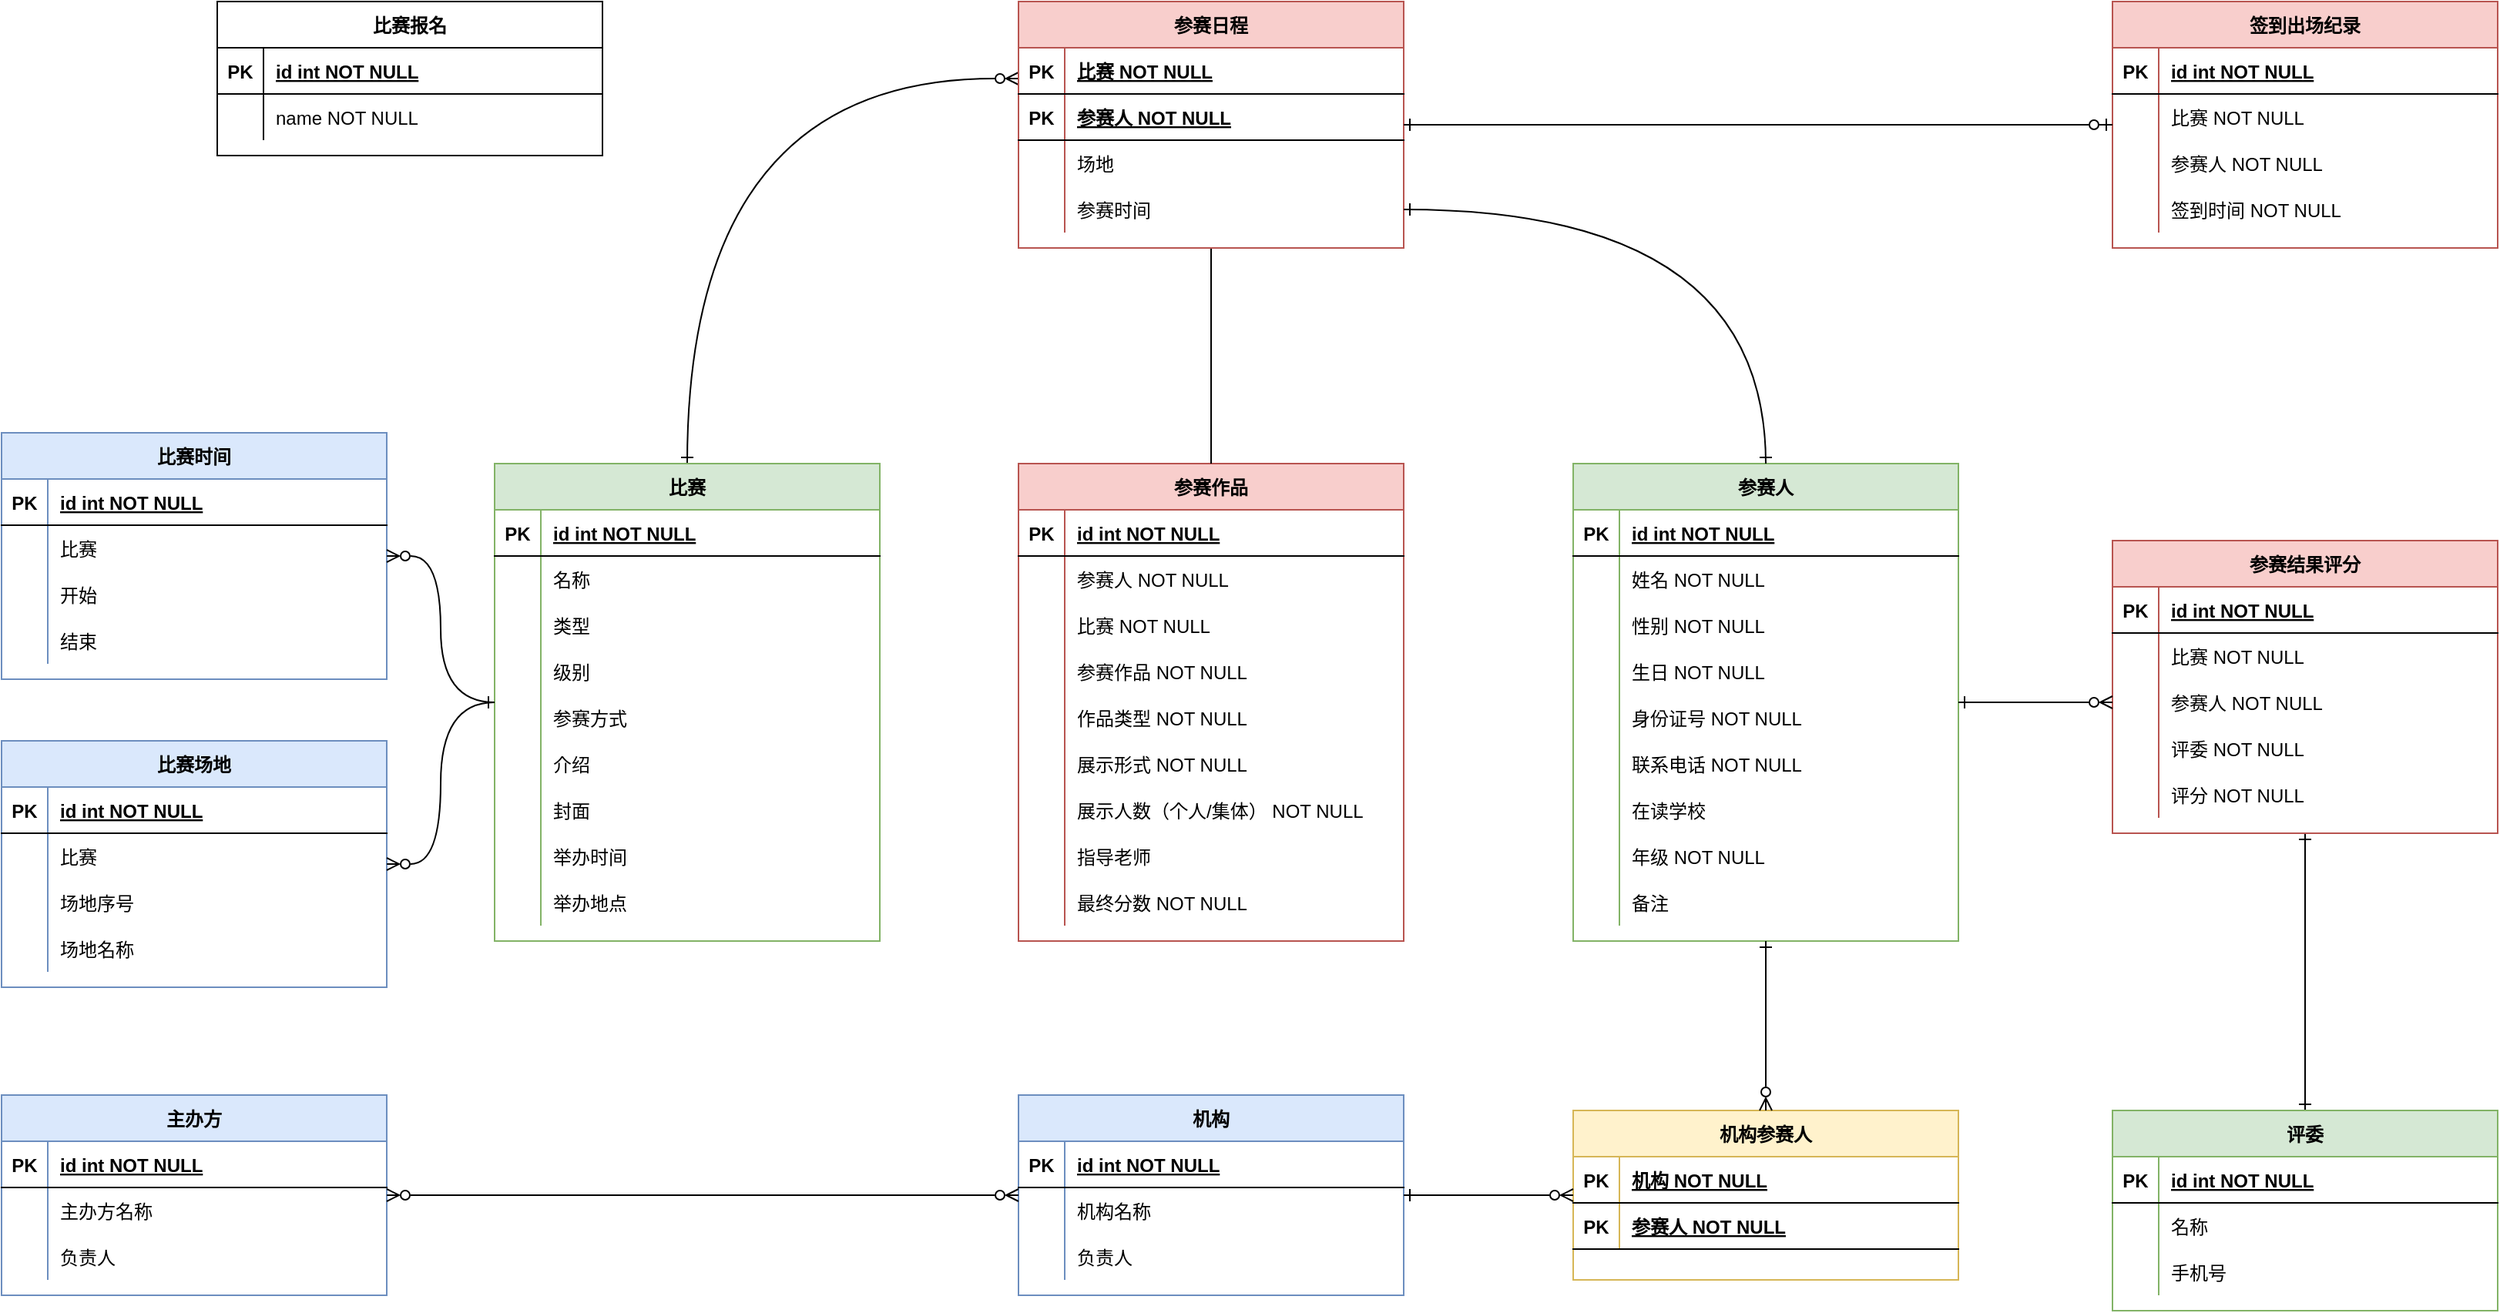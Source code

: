 <mxfile version="20.6.2" type="device" pages="2"><diagram id="R2lEEEUBdFMjLlhIrx00" name="Page-1"><mxGraphModel dx="2044" dy="1176" grid="1" gridSize="10" guides="1" tooltips="1" connect="1" arrows="1" fold="1" page="1" pageScale="1" pageWidth="850" pageHeight="1100" math="0" shadow="0" extFonts="Permanent Marker^https://fonts.googleapis.com/css?family=Permanent+Marker"><root><mxCell id="0"/><mxCell id="1" parent="0"/><mxCell id="C-vyLk0tnHw3VtMMgP7b-13" value="签到出场纪录" style="shape=table;startSize=30;container=1;collapsible=1;childLayout=tableLayout;fixedRows=1;rowLines=0;fontStyle=1;align=center;resizeLast=1;fillColor=#f8cecc;strokeColor=#b85450;" parent="1" vertex="1"><mxGeometry x="1530" y="160" width="250" height="160" as="geometry"/></mxCell><mxCell id="C-vyLk0tnHw3VtMMgP7b-14" value="" style="shape=partialRectangle;collapsible=0;dropTarget=0;pointerEvents=0;fillColor=none;points=[[0,0.5],[1,0.5]];portConstraint=eastwest;top=0;left=0;right=0;bottom=1;" parent="C-vyLk0tnHw3VtMMgP7b-13" vertex="1"><mxGeometry y="30" width="250" height="30" as="geometry"/></mxCell><mxCell id="C-vyLk0tnHw3VtMMgP7b-15" value="PK" style="shape=partialRectangle;overflow=hidden;connectable=0;fillColor=none;top=0;left=0;bottom=0;right=0;fontStyle=1;" parent="C-vyLk0tnHw3VtMMgP7b-14" vertex="1"><mxGeometry width="30" height="30" as="geometry"><mxRectangle width="30" height="30" as="alternateBounds"/></mxGeometry></mxCell><mxCell id="C-vyLk0tnHw3VtMMgP7b-16" value="id int NOT NULL " style="shape=partialRectangle;overflow=hidden;connectable=0;fillColor=none;top=0;left=0;bottom=0;right=0;align=left;spacingLeft=6;fontStyle=5;" parent="C-vyLk0tnHw3VtMMgP7b-14" vertex="1"><mxGeometry x="30" width="220" height="30" as="geometry"><mxRectangle width="220" height="30" as="alternateBounds"/></mxGeometry></mxCell><mxCell id="C-vyLk0tnHw3VtMMgP7b-17" value="" style="shape=partialRectangle;collapsible=0;dropTarget=0;pointerEvents=0;fillColor=none;points=[[0,0.5],[1,0.5]];portConstraint=eastwest;top=0;left=0;right=0;bottom=0;" parent="C-vyLk0tnHw3VtMMgP7b-13" vertex="1"><mxGeometry y="60" width="250" height="30" as="geometry"/></mxCell><mxCell id="C-vyLk0tnHw3VtMMgP7b-18" value="" style="shape=partialRectangle;overflow=hidden;connectable=0;fillColor=none;top=0;left=0;bottom=0;right=0;" parent="C-vyLk0tnHw3VtMMgP7b-17" vertex="1"><mxGeometry width="30" height="30" as="geometry"><mxRectangle width="30" height="30" as="alternateBounds"/></mxGeometry></mxCell><mxCell id="C-vyLk0tnHw3VtMMgP7b-19" value="比赛 NOT NULL" style="shape=partialRectangle;overflow=hidden;connectable=0;fillColor=none;top=0;left=0;bottom=0;right=0;align=left;spacingLeft=6;" parent="C-vyLk0tnHw3VtMMgP7b-17" vertex="1"><mxGeometry x="30" width="220" height="30" as="geometry"><mxRectangle width="220" height="30" as="alternateBounds"/></mxGeometry></mxCell><mxCell id="C-vyLk0tnHw3VtMMgP7b-20" value="" style="shape=partialRectangle;collapsible=0;dropTarget=0;pointerEvents=0;fillColor=none;points=[[0,0.5],[1,0.5]];portConstraint=eastwest;top=0;left=0;right=0;bottom=0;" parent="C-vyLk0tnHw3VtMMgP7b-13" vertex="1"><mxGeometry y="90" width="250" height="30" as="geometry"/></mxCell><mxCell id="C-vyLk0tnHw3VtMMgP7b-21" value="" style="shape=partialRectangle;overflow=hidden;connectable=0;fillColor=none;top=0;left=0;bottom=0;right=0;" parent="C-vyLk0tnHw3VtMMgP7b-20" vertex="1"><mxGeometry width="30" height="30" as="geometry"><mxRectangle width="30" height="30" as="alternateBounds"/></mxGeometry></mxCell><mxCell id="C-vyLk0tnHw3VtMMgP7b-22" value="参赛人 NOT NULL" style="shape=partialRectangle;overflow=hidden;connectable=0;fillColor=none;top=0;left=0;bottom=0;right=0;align=left;spacingLeft=6;" parent="C-vyLk0tnHw3VtMMgP7b-20" vertex="1"><mxGeometry x="30" width="220" height="30" as="geometry"><mxRectangle width="220" height="30" as="alternateBounds"/></mxGeometry></mxCell><mxCell id="W3jHbfAh47WwP-FbG84X-275" value="" style="shape=partialRectangle;collapsible=0;dropTarget=0;pointerEvents=0;fillColor=none;points=[[0,0.5],[1,0.5]];portConstraint=eastwest;top=0;left=0;right=0;bottom=0;" parent="C-vyLk0tnHw3VtMMgP7b-13" vertex="1"><mxGeometry y="120" width="250" height="30" as="geometry"/></mxCell><mxCell id="W3jHbfAh47WwP-FbG84X-276" value="" style="shape=partialRectangle;overflow=hidden;connectable=0;fillColor=none;top=0;left=0;bottom=0;right=0;" parent="W3jHbfAh47WwP-FbG84X-275" vertex="1"><mxGeometry width="30" height="30" as="geometry"><mxRectangle width="30" height="30" as="alternateBounds"/></mxGeometry></mxCell><mxCell id="W3jHbfAh47WwP-FbG84X-277" value="签到时间 NOT NULL" style="shape=partialRectangle;overflow=hidden;connectable=0;fillColor=none;top=0;left=0;bottom=0;right=0;align=left;spacingLeft=6;" parent="W3jHbfAh47WwP-FbG84X-275" vertex="1"><mxGeometry x="30" width="220" height="30" as="geometry"><mxRectangle width="220" height="30" as="alternateBounds"/></mxGeometry></mxCell><mxCell id="C-vyLk0tnHw3VtMMgP7b-23" value="比赛报名" style="shape=table;startSize=30;container=1;collapsible=1;childLayout=tableLayout;fixedRows=1;rowLines=0;fontStyle=1;align=center;resizeLast=1;fillColor=none;" parent="1" vertex="1"><mxGeometry x="300" y="160" width="250" height="100" as="geometry"/></mxCell><mxCell id="C-vyLk0tnHw3VtMMgP7b-24" value="" style="shape=partialRectangle;collapsible=0;dropTarget=0;pointerEvents=0;fillColor=none;points=[[0,0.5],[1,0.5]];portConstraint=eastwest;top=0;left=0;right=0;bottom=1;" parent="C-vyLk0tnHw3VtMMgP7b-23" vertex="1"><mxGeometry y="30" width="250" height="30" as="geometry"/></mxCell><mxCell id="C-vyLk0tnHw3VtMMgP7b-25" value="PK" style="shape=partialRectangle;overflow=hidden;connectable=0;fillColor=none;top=0;left=0;bottom=0;right=0;fontStyle=1;" parent="C-vyLk0tnHw3VtMMgP7b-24" vertex="1"><mxGeometry width="30" height="30" as="geometry"><mxRectangle width="30" height="30" as="alternateBounds"/></mxGeometry></mxCell><mxCell id="C-vyLk0tnHw3VtMMgP7b-26" value="id int NOT NULL " style="shape=partialRectangle;overflow=hidden;connectable=0;fillColor=none;top=0;left=0;bottom=0;right=0;align=left;spacingLeft=6;fontStyle=5;" parent="C-vyLk0tnHw3VtMMgP7b-24" vertex="1"><mxGeometry x="30" width="220" height="30" as="geometry"><mxRectangle width="220" height="30" as="alternateBounds"/></mxGeometry></mxCell><mxCell id="C-vyLk0tnHw3VtMMgP7b-27" value="" style="shape=partialRectangle;collapsible=0;dropTarget=0;pointerEvents=0;fillColor=none;points=[[0,0.5],[1,0.5]];portConstraint=eastwest;top=0;left=0;right=0;bottom=0;" parent="C-vyLk0tnHw3VtMMgP7b-23" vertex="1"><mxGeometry y="60" width="250" height="30" as="geometry"/></mxCell><mxCell id="C-vyLk0tnHw3VtMMgP7b-28" value="" style="shape=partialRectangle;overflow=hidden;connectable=0;fillColor=none;top=0;left=0;bottom=0;right=0;" parent="C-vyLk0tnHw3VtMMgP7b-27" vertex="1"><mxGeometry width="30" height="30" as="geometry"><mxRectangle width="30" height="30" as="alternateBounds"/></mxGeometry></mxCell><mxCell id="C-vyLk0tnHw3VtMMgP7b-29" value="name NOT NULL" style="shape=partialRectangle;overflow=hidden;connectable=0;fillColor=none;top=0;left=0;bottom=0;right=0;align=left;spacingLeft=6;" parent="C-vyLk0tnHw3VtMMgP7b-27" vertex="1"><mxGeometry x="30" width="220" height="30" as="geometry"><mxRectangle width="220" height="30" as="alternateBounds"/></mxGeometry></mxCell><mxCell id="W3jHbfAh47WwP-FbG84X-272" style="edgeStyle=orthogonalEdgeStyle;curved=1;rounded=0;orthogonalLoop=1;jettySize=auto;html=1;startArrow=ERone;startFill=0;endArrow=ERone;endFill=0;" parent="1" source="a__8k96UvK9UzfPUdu5D-1" target="W3jHbfAh47WwP-FbG84X-239" edge="1"><mxGeometry relative="1" as="geometry"/></mxCell><mxCell id="a__8k96UvK9UzfPUdu5D-1" value="参赛结果评分" style="shape=table;startSize=30;container=1;collapsible=1;childLayout=tableLayout;fixedRows=1;rowLines=0;fontStyle=1;align=center;resizeLast=1;fillColor=#f8cecc;strokeColor=#b85450;" parent="1" vertex="1"><mxGeometry x="1530" y="510" width="250" height="190" as="geometry"/></mxCell><mxCell id="a__8k96UvK9UzfPUdu5D-2" value="" style="shape=partialRectangle;collapsible=0;dropTarget=0;pointerEvents=0;fillColor=none;points=[[0,0.5],[1,0.5]];portConstraint=eastwest;top=0;left=0;right=0;bottom=1;" parent="a__8k96UvK9UzfPUdu5D-1" vertex="1"><mxGeometry y="30" width="250" height="30" as="geometry"/></mxCell><mxCell id="a__8k96UvK9UzfPUdu5D-3" value="PK" style="shape=partialRectangle;overflow=hidden;connectable=0;fillColor=none;top=0;left=0;bottom=0;right=0;fontStyle=1;" parent="a__8k96UvK9UzfPUdu5D-2" vertex="1"><mxGeometry width="30" height="30" as="geometry"><mxRectangle width="30" height="30" as="alternateBounds"/></mxGeometry></mxCell><mxCell id="a__8k96UvK9UzfPUdu5D-4" value="id int NOT NULL " style="shape=partialRectangle;overflow=hidden;connectable=0;fillColor=none;top=0;left=0;bottom=0;right=0;align=left;spacingLeft=6;fontStyle=5;" parent="a__8k96UvK9UzfPUdu5D-2" vertex="1"><mxGeometry x="30" width="220" height="30" as="geometry"><mxRectangle width="220" height="30" as="alternateBounds"/></mxGeometry></mxCell><mxCell id="a__8k96UvK9UzfPUdu5D-5" value="" style="shape=partialRectangle;collapsible=0;dropTarget=0;pointerEvents=0;fillColor=none;points=[[0,0.5],[1,0.5]];portConstraint=eastwest;top=0;left=0;right=0;bottom=0;" parent="a__8k96UvK9UzfPUdu5D-1" vertex="1"><mxGeometry y="60" width="250" height="30" as="geometry"/></mxCell><mxCell id="a__8k96UvK9UzfPUdu5D-6" value="" style="shape=partialRectangle;overflow=hidden;connectable=0;fillColor=none;top=0;left=0;bottom=0;right=0;" parent="a__8k96UvK9UzfPUdu5D-5" vertex="1"><mxGeometry width="30" height="30" as="geometry"><mxRectangle width="30" height="30" as="alternateBounds"/></mxGeometry></mxCell><mxCell id="a__8k96UvK9UzfPUdu5D-7" value="比赛 NOT NULL" style="shape=partialRectangle;overflow=hidden;connectable=0;fillColor=none;top=0;left=0;bottom=0;right=0;align=left;spacingLeft=6;" parent="a__8k96UvK9UzfPUdu5D-5" vertex="1"><mxGeometry x="30" width="220" height="30" as="geometry"><mxRectangle width="220" height="30" as="alternateBounds"/></mxGeometry></mxCell><mxCell id="a__8k96UvK9UzfPUdu5D-8" value="" style="shape=partialRectangle;collapsible=0;dropTarget=0;pointerEvents=0;fillColor=none;points=[[0,0.5],[1,0.5]];portConstraint=eastwest;top=0;left=0;right=0;bottom=0;" parent="a__8k96UvK9UzfPUdu5D-1" vertex="1"><mxGeometry y="90" width="250" height="30" as="geometry"/></mxCell><mxCell id="a__8k96UvK9UzfPUdu5D-9" value="" style="shape=partialRectangle;overflow=hidden;connectable=0;fillColor=none;top=0;left=0;bottom=0;right=0;" parent="a__8k96UvK9UzfPUdu5D-8" vertex="1"><mxGeometry width="30" height="30" as="geometry"><mxRectangle width="30" height="30" as="alternateBounds"/></mxGeometry></mxCell><mxCell id="a__8k96UvK9UzfPUdu5D-10" value="参赛人 NOT NULL" style="shape=partialRectangle;overflow=hidden;connectable=0;fillColor=none;top=0;left=0;bottom=0;right=0;align=left;spacingLeft=6;" parent="a__8k96UvK9UzfPUdu5D-8" vertex="1"><mxGeometry x="30" width="220" height="30" as="geometry"><mxRectangle width="220" height="30" as="alternateBounds"/></mxGeometry></mxCell><mxCell id="W3jHbfAh47WwP-FbG84X-266" value="" style="shape=partialRectangle;collapsible=0;dropTarget=0;pointerEvents=0;fillColor=none;points=[[0,0.5],[1,0.5]];portConstraint=eastwest;top=0;left=0;right=0;bottom=0;" parent="a__8k96UvK9UzfPUdu5D-1" vertex="1"><mxGeometry y="120" width="250" height="30" as="geometry"/></mxCell><mxCell id="W3jHbfAh47WwP-FbG84X-267" value="" style="shape=partialRectangle;overflow=hidden;connectable=0;fillColor=none;top=0;left=0;bottom=0;right=0;" parent="W3jHbfAh47WwP-FbG84X-266" vertex="1"><mxGeometry width="30" height="30" as="geometry"><mxRectangle width="30" height="30" as="alternateBounds"/></mxGeometry></mxCell><mxCell id="W3jHbfAh47WwP-FbG84X-268" value="评委 NOT NULL" style="shape=partialRectangle;overflow=hidden;connectable=0;fillColor=none;top=0;left=0;bottom=0;right=0;align=left;spacingLeft=6;" parent="W3jHbfAh47WwP-FbG84X-266" vertex="1"><mxGeometry x="30" width="220" height="30" as="geometry"><mxRectangle width="220" height="30" as="alternateBounds"/></mxGeometry></mxCell><mxCell id="W3jHbfAh47WwP-FbG84X-269" value="" style="shape=partialRectangle;collapsible=0;dropTarget=0;pointerEvents=0;fillColor=none;points=[[0,0.5],[1,0.5]];portConstraint=eastwest;top=0;left=0;right=0;bottom=0;" parent="a__8k96UvK9UzfPUdu5D-1" vertex="1"><mxGeometry y="150" width="250" height="30" as="geometry"/></mxCell><mxCell id="W3jHbfAh47WwP-FbG84X-270" value="" style="shape=partialRectangle;overflow=hidden;connectable=0;fillColor=none;top=0;left=0;bottom=0;right=0;" parent="W3jHbfAh47WwP-FbG84X-269" vertex="1"><mxGeometry width="30" height="30" as="geometry"><mxRectangle width="30" height="30" as="alternateBounds"/></mxGeometry></mxCell><mxCell id="W3jHbfAh47WwP-FbG84X-271" value="评分 NOT NULL" style="shape=partialRectangle;overflow=hidden;connectable=0;fillColor=none;top=0;left=0;bottom=0;right=0;align=left;spacingLeft=6;" parent="W3jHbfAh47WwP-FbG84X-269" vertex="1"><mxGeometry x="30" width="220" height="30" as="geometry"><mxRectangle width="220" height="30" as="alternateBounds"/></mxGeometry></mxCell><mxCell id="W3jHbfAh47WwP-FbG84X-282" style="edgeStyle=orthogonalEdgeStyle;curved=1;rounded=0;orthogonalLoop=1;jettySize=auto;html=1;exitX=0.5;exitY=0;exitDx=0;exitDy=0;startArrow=ERone;startFill=0;endArrow=ERzeroToMany;endFill=0;" parent="1" source="a__8k96UvK9UzfPUdu5D-11" target="W3jHbfAh47WwP-FbG84X-210" edge="1"><mxGeometry relative="1" as="geometry"><Array as="points"><mxPoint x="605" y="210"/></Array></mxGeometry></mxCell><mxCell id="a__8k96UvK9UzfPUdu5D-11" value="比赛" style="shape=table;startSize=30;container=1;collapsible=1;childLayout=tableLayout;fixedRows=1;rowLines=0;fontStyle=1;align=center;resizeLast=1;fillColor=#d5e8d4;strokeColor=#82b366;" parent="1" vertex="1"><mxGeometry x="480" y="460" width="250" height="310" as="geometry"/></mxCell><mxCell id="a__8k96UvK9UzfPUdu5D-12" value="" style="shape=partialRectangle;collapsible=0;dropTarget=0;pointerEvents=0;fillColor=none;points=[[0,0.5],[1,0.5]];portConstraint=eastwest;top=0;left=0;right=0;bottom=1;" parent="a__8k96UvK9UzfPUdu5D-11" vertex="1"><mxGeometry y="30" width="250" height="30" as="geometry"/></mxCell><mxCell id="a__8k96UvK9UzfPUdu5D-13" value="PK" style="shape=partialRectangle;overflow=hidden;connectable=0;fillColor=none;top=0;left=0;bottom=0;right=0;fontStyle=1;" parent="a__8k96UvK9UzfPUdu5D-12" vertex="1"><mxGeometry width="30" height="30" as="geometry"><mxRectangle width="30" height="30" as="alternateBounds"/></mxGeometry></mxCell><mxCell id="a__8k96UvK9UzfPUdu5D-14" value="id int NOT NULL " style="shape=partialRectangle;overflow=hidden;connectable=0;fillColor=none;top=0;left=0;bottom=0;right=0;align=left;spacingLeft=6;fontStyle=5;" parent="a__8k96UvK9UzfPUdu5D-12" vertex="1"><mxGeometry x="30" width="220" height="30" as="geometry"><mxRectangle width="220" height="30" as="alternateBounds"/></mxGeometry></mxCell><mxCell id="a__8k96UvK9UzfPUdu5D-15" value="" style="shape=partialRectangle;collapsible=0;dropTarget=0;pointerEvents=0;fillColor=none;points=[[0,0.5],[1,0.5]];portConstraint=eastwest;top=0;left=0;right=0;bottom=0;" parent="a__8k96UvK9UzfPUdu5D-11" vertex="1"><mxGeometry y="60" width="250" height="30" as="geometry"/></mxCell><mxCell id="a__8k96UvK9UzfPUdu5D-16" value="" style="shape=partialRectangle;overflow=hidden;connectable=0;fillColor=none;top=0;left=0;bottom=0;right=0;" parent="a__8k96UvK9UzfPUdu5D-15" vertex="1"><mxGeometry width="30" height="30" as="geometry"><mxRectangle width="30" height="30" as="alternateBounds"/></mxGeometry></mxCell><mxCell id="a__8k96UvK9UzfPUdu5D-17" value="名称" style="shape=partialRectangle;overflow=hidden;connectable=0;fillColor=none;top=0;left=0;bottom=0;right=0;align=left;spacingLeft=6;" parent="a__8k96UvK9UzfPUdu5D-15" vertex="1"><mxGeometry x="30" width="220" height="30" as="geometry"><mxRectangle width="220" height="30" as="alternateBounds"/></mxGeometry></mxCell><mxCell id="a__8k96UvK9UzfPUdu5D-18" value="" style="shape=partialRectangle;collapsible=0;dropTarget=0;pointerEvents=0;fillColor=none;points=[[0,0.5],[1,0.5]];portConstraint=eastwest;top=0;left=0;right=0;bottom=0;" parent="a__8k96UvK9UzfPUdu5D-11" vertex="1"><mxGeometry y="90" width="250" height="30" as="geometry"/></mxCell><mxCell id="a__8k96UvK9UzfPUdu5D-19" value="" style="shape=partialRectangle;overflow=hidden;connectable=0;fillColor=none;top=0;left=0;bottom=0;right=0;" parent="a__8k96UvK9UzfPUdu5D-18" vertex="1"><mxGeometry width="30" height="30" as="geometry"><mxRectangle width="30" height="30" as="alternateBounds"/></mxGeometry></mxCell><mxCell id="a__8k96UvK9UzfPUdu5D-20" value="类型" style="shape=partialRectangle;overflow=hidden;connectable=0;fillColor=none;top=0;left=0;bottom=0;right=0;align=left;spacingLeft=6;" parent="a__8k96UvK9UzfPUdu5D-18" vertex="1"><mxGeometry x="30" width="220" height="30" as="geometry"><mxRectangle width="220" height="30" as="alternateBounds"/></mxGeometry></mxCell><mxCell id="W3jHbfAh47WwP-FbG84X-109" value="" style="shape=partialRectangle;collapsible=0;dropTarget=0;pointerEvents=0;fillColor=none;points=[[0,0.5],[1,0.5]];portConstraint=eastwest;top=0;left=0;right=0;bottom=0;" parent="a__8k96UvK9UzfPUdu5D-11" vertex="1"><mxGeometry y="120" width="250" height="30" as="geometry"/></mxCell><mxCell id="W3jHbfAh47WwP-FbG84X-110" value="" style="shape=partialRectangle;overflow=hidden;connectable=0;fillColor=none;top=0;left=0;bottom=0;right=0;" parent="W3jHbfAh47WwP-FbG84X-109" vertex="1"><mxGeometry width="30" height="30" as="geometry"><mxRectangle width="30" height="30" as="alternateBounds"/></mxGeometry></mxCell><mxCell id="W3jHbfAh47WwP-FbG84X-111" value="级别" style="shape=partialRectangle;overflow=hidden;connectable=0;fillColor=none;top=0;left=0;bottom=0;right=0;align=left;spacingLeft=6;" parent="W3jHbfAh47WwP-FbG84X-109" vertex="1"><mxGeometry x="30" width="220" height="30" as="geometry"><mxRectangle width="220" height="30" as="alternateBounds"/></mxGeometry></mxCell><mxCell id="W3jHbfAh47WwP-FbG84X-61" value="" style="shape=partialRectangle;collapsible=0;dropTarget=0;pointerEvents=0;fillColor=none;points=[[0,0.5],[1,0.5]];portConstraint=eastwest;top=0;left=0;right=0;bottom=0;" parent="a__8k96UvK9UzfPUdu5D-11" vertex="1"><mxGeometry y="150" width="250" height="30" as="geometry"/></mxCell><mxCell id="W3jHbfAh47WwP-FbG84X-62" value="" style="shape=partialRectangle;overflow=hidden;connectable=0;fillColor=none;top=0;left=0;bottom=0;right=0;" parent="W3jHbfAh47WwP-FbG84X-61" vertex="1"><mxGeometry width="30" height="30" as="geometry"><mxRectangle width="30" height="30" as="alternateBounds"/></mxGeometry></mxCell><mxCell id="W3jHbfAh47WwP-FbG84X-63" value="参赛方式" style="shape=partialRectangle;overflow=hidden;connectable=0;fillColor=none;top=0;left=0;bottom=0;right=0;align=left;spacingLeft=6;" parent="W3jHbfAh47WwP-FbG84X-61" vertex="1"><mxGeometry x="30" width="220" height="30" as="geometry"><mxRectangle width="220" height="30" as="alternateBounds"/></mxGeometry></mxCell><mxCell id="W3jHbfAh47WwP-FbG84X-64" value="" style="shape=partialRectangle;collapsible=0;dropTarget=0;pointerEvents=0;fillColor=none;points=[[0,0.5],[1,0.5]];portConstraint=eastwest;top=0;left=0;right=0;bottom=0;" parent="a__8k96UvK9UzfPUdu5D-11" vertex="1"><mxGeometry y="180" width="250" height="30" as="geometry"/></mxCell><mxCell id="W3jHbfAh47WwP-FbG84X-65" value="" style="shape=partialRectangle;overflow=hidden;connectable=0;fillColor=none;top=0;left=0;bottom=0;right=0;" parent="W3jHbfAh47WwP-FbG84X-64" vertex="1"><mxGeometry width="30" height="30" as="geometry"><mxRectangle width="30" height="30" as="alternateBounds"/></mxGeometry></mxCell><mxCell id="W3jHbfAh47WwP-FbG84X-66" value="介绍" style="shape=partialRectangle;overflow=hidden;connectable=0;fillColor=none;top=0;left=0;bottom=0;right=0;align=left;spacingLeft=6;" parent="W3jHbfAh47WwP-FbG84X-64" vertex="1"><mxGeometry x="30" width="220" height="30" as="geometry"><mxRectangle width="220" height="30" as="alternateBounds"/></mxGeometry></mxCell><mxCell id="W3jHbfAh47WwP-FbG84X-67" value="" style="shape=partialRectangle;collapsible=0;dropTarget=0;pointerEvents=0;fillColor=none;points=[[0,0.5],[1,0.5]];portConstraint=eastwest;top=0;left=0;right=0;bottom=0;" parent="a__8k96UvK9UzfPUdu5D-11" vertex="1"><mxGeometry y="210" width="250" height="30" as="geometry"/></mxCell><mxCell id="W3jHbfAh47WwP-FbG84X-68" value="" style="shape=partialRectangle;overflow=hidden;connectable=0;fillColor=none;top=0;left=0;bottom=0;right=0;" parent="W3jHbfAh47WwP-FbG84X-67" vertex="1"><mxGeometry width="30" height="30" as="geometry"><mxRectangle width="30" height="30" as="alternateBounds"/></mxGeometry></mxCell><mxCell id="W3jHbfAh47WwP-FbG84X-69" value="封面" style="shape=partialRectangle;overflow=hidden;connectable=0;fillColor=none;top=0;left=0;bottom=0;right=0;align=left;spacingLeft=6;" parent="W3jHbfAh47WwP-FbG84X-67" vertex="1"><mxGeometry x="30" width="220" height="30" as="geometry"><mxRectangle width="220" height="30" as="alternateBounds"/></mxGeometry></mxCell><mxCell id="W3jHbfAh47WwP-FbG84X-70" value="" style="shape=partialRectangle;collapsible=0;dropTarget=0;pointerEvents=0;fillColor=none;points=[[0,0.5],[1,0.5]];portConstraint=eastwest;top=0;left=0;right=0;bottom=0;" parent="a__8k96UvK9UzfPUdu5D-11" vertex="1"><mxGeometry y="240" width="250" height="30" as="geometry"/></mxCell><mxCell id="W3jHbfAh47WwP-FbG84X-71" value="" style="shape=partialRectangle;overflow=hidden;connectable=0;fillColor=none;top=0;left=0;bottom=0;right=0;" parent="W3jHbfAh47WwP-FbG84X-70" vertex="1"><mxGeometry width="30" height="30" as="geometry"><mxRectangle width="30" height="30" as="alternateBounds"/></mxGeometry></mxCell><mxCell id="W3jHbfAh47WwP-FbG84X-72" value="举办时间" style="shape=partialRectangle;overflow=hidden;connectable=0;fillColor=none;top=0;left=0;bottom=0;right=0;align=left;spacingLeft=6;" parent="W3jHbfAh47WwP-FbG84X-70" vertex="1"><mxGeometry x="30" width="220" height="30" as="geometry"><mxRectangle width="220" height="30" as="alternateBounds"/></mxGeometry></mxCell><mxCell id="W3jHbfAh47WwP-FbG84X-73" value="" style="shape=partialRectangle;collapsible=0;dropTarget=0;pointerEvents=0;fillColor=none;points=[[0,0.5],[1,0.5]];portConstraint=eastwest;top=0;left=0;right=0;bottom=0;" parent="a__8k96UvK9UzfPUdu5D-11" vertex="1"><mxGeometry y="270" width="250" height="30" as="geometry"/></mxCell><mxCell id="W3jHbfAh47WwP-FbG84X-74" value="" style="shape=partialRectangle;overflow=hidden;connectable=0;fillColor=none;top=0;left=0;bottom=0;right=0;" parent="W3jHbfAh47WwP-FbG84X-73" vertex="1"><mxGeometry width="30" height="30" as="geometry"><mxRectangle width="30" height="30" as="alternateBounds"/></mxGeometry></mxCell><mxCell id="W3jHbfAh47WwP-FbG84X-75" value="举办地点" style="shape=partialRectangle;overflow=hidden;connectable=0;fillColor=none;top=0;left=0;bottom=0;right=0;align=left;spacingLeft=6;" parent="W3jHbfAh47WwP-FbG84X-73" vertex="1"><mxGeometry x="30" width="220" height="30" as="geometry"><mxRectangle width="220" height="30" as="alternateBounds"/></mxGeometry></mxCell><mxCell id="W3jHbfAh47WwP-FbG84X-11" value="机构" style="shape=table;startSize=30;container=1;collapsible=1;childLayout=tableLayout;fixedRows=1;rowLines=0;fontStyle=1;align=center;resizeLast=1;fillColor=#dae8fc;strokeColor=#6c8ebf;" parent="1" vertex="1"><mxGeometry x="820" y="870" width="250" height="130" as="geometry"><mxRectangle x="120" y="640" width="60" height="30" as="alternateBounds"/></mxGeometry></mxCell><mxCell id="W3jHbfAh47WwP-FbG84X-12" value="" style="shape=partialRectangle;collapsible=0;dropTarget=0;pointerEvents=0;fillColor=none;points=[[0,0.5],[1,0.5]];portConstraint=eastwest;top=0;left=0;right=0;bottom=1;" parent="W3jHbfAh47WwP-FbG84X-11" vertex="1"><mxGeometry y="30" width="250" height="30" as="geometry"/></mxCell><mxCell id="W3jHbfAh47WwP-FbG84X-13" value="PK" style="shape=partialRectangle;overflow=hidden;connectable=0;fillColor=none;top=0;left=0;bottom=0;right=0;fontStyle=1;" parent="W3jHbfAh47WwP-FbG84X-12" vertex="1"><mxGeometry width="30" height="30" as="geometry"><mxRectangle width="30" height="30" as="alternateBounds"/></mxGeometry></mxCell><mxCell id="W3jHbfAh47WwP-FbG84X-14" value="id int NOT NULL " style="shape=partialRectangle;overflow=hidden;connectable=0;fillColor=none;top=0;left=0;bottom=0;right=0;align=left;spacingLeft=6;fontStyle=5;" parent="W3jHbfAh47WwP-FbG84X-12" vertex="1"><mxGeometry x="30" width="220" height="30" as="geometry"><mxRectangle width="220" height="30" as="alternateBounds"/></mxGeometry></mxCell><mxCell id="W3jHbfAh47WwP-FbG84X-15" value="" style="shape=partialRectangle;collapsible=0;dropTarget=0;pointerEvents=0;fillColor=none;points=[[0,0.5],[1,0.5]];portConstraint=eastwest;top=0;left=0;right=0;bottom=0;" parent="W3jHbfAh47WwP-FbG84X-11" vertex="1"><mxGeometry y="60" width="250" height="30" as="geometry"/></mxCell><mxCell id="W3jHbfAh47WwP-FbG84X-16" value="" style="shape=partialRectangle;overflow=hidden;connectable=0;fillColor=none;top=0;left=0;bottom=0;right=0;" parent="W3jHbfAh47WwP-FbG84X-15" vertex="1"><mxGeometry width="30" height="30" as="geometry"><mxRectangle width="30" height="30" as="alternateBounds"/></mxGeometry></mxCell><mxCell id="W3jHbfAh47WwP-FbG84X-17" value="机构名称" style="shape=partialRectangle;overflow=hidden;connectable=0;fillColor=none;top=0;left=0;bottom=0;right=0;align=left;spacingLeft=6;" parent="W3jHbfAh47WwP-FbG84X-15" vertex="1"><mxGeometry x="30" width="220" height="30" as="geometry"><mxRectangle width="220" height="30" as="alternateBounds"/></mxGeometry></mxCell><mxCell id="W3jHbfAh47WwP-FbG84X-18" value="" style="shape=partialRectangle;collapsible=0;dropTarget=0;pointerEvents=0;fillColor=none;points=[[0,0.5],[1,0.5]];portConstraint=eastwest;top=0;left=0;right=0;bottom=0;" parent="W3jHbfAh47WwP-FbG84X-11" vertex="1"><mxGeometry y="90" width="250" height="30" as="geometry"/></mxCell><mxCell id="W3jHbfAh47WwP-FbG84X-19" value="" style="shape=partialRectangle;overflow=hidden;connectable=0;fillColor=none;top=0;left=0;bottom=0;right=0;" parent="W3jHbfAh47WwP-FbG84X-18" vertex="1"><mxGeometry width="30" height="30" as="geometry"><mxRectangle width="30" height="30" as="alternateBounds"/></mxGeometry></mxCell><mxCell id="W3jHbfAh47WwP-FbG84X-20" value="负责人" style="shape=partialRectangle;overflow=hidden;connectable=0;fillColor=none;top=0;left=0;bottom=0;right=0;align=left;spacingLeft=6;" parent="W3jHbfAh47WwP-FbG84X-18" vertex="1"><mxGeometry x="30" width="220" height="30" as="geometry"><mxRectangle width="220" height="30" as="alternateBounds"/></mxGeometry></mxCell><mxCell id="W3jHbfAh47WwP-FbG84X-21" value="机构参赛人" style="shape=table;startSize=30;container=1;collapsible=1;childLayout=tableLayout;fixedRows=1;rowLines=0;fontStyle=1;align=center;resizeLast=1;fillColor=#fff2cc;strokeColor=#d6b656;" parent="1" vertex="1"><mxGeometry x="1180" y="880" width="250" height="110" as="geometry"><mxRectangle x="120" y="640" width="60" height="30" as="alternateBounds"/></mxGeometry></mxCell><mxCell id="W3jHbfAh47WwP-FbG84X-22" value="" style="shape=partialRectangle;collapsible=0;dropTarget=0;pointerEvents=0;fillColor=none;points=[[0,0.5],[1,0.5]];portConstraint=eastwest;top=0;left=0;right=0;bottom=1;" parent="W3jHbfAh47WwP-FbG84X-21" vertex="1"><mxGeometry y="30" width="250" height="30" as="geometry"/></mxCell><mxCell id="W3jHbfAh47WwP-FbG84X-23" value="PK" style="shape=partialRectangle;overflow=hidden;connectable=0;fillColor=none;top=0;left=0;bottom=0;right=0;fontStyle=1;" parent="W3jHbfAh47WwP-FbG84X-22" vertex="1"><mxGeometry width="30" height="30" as="geometry"><mxRectangle width="30" height="30" as="alternateBounds"/></mxGeometry></mxCell><mxCell id="W3jHbfAh47WwP-FbG84X-24" value="机构 NOT NULL " style="shape=partialRectangle;overflow=hidden;connectable=0;fillColor=none;top=0;left=0;bottom=0;right=0;align=left;spacingLeft=6;fontStyle=5;" parent="W3jHbfAh47WwP-FbG84X-22" vertex="1"><mxGeometry x="30" width="220" height="30" as="geometry"><mxRectangle width="220" height="30" as="alternateBounds"/></mxGeometry></mxCell><mxCell id="W3jHbfAh47WwP-FbG84X-161" value="" style="shape=partialRectangle;collapsible=0;dropTarget=0;pointerEvents=0;fillColor=none;points=[[0,0.5],[1,0.5]];portConstraint=eastwest;top=0;left=0;right=0;bottom=1;" parent="W3jHbfAh47WwP-FbG84X-21" vertex="1"><mxGeometry y="60" width="250" height="30" as="geometry"/></mxCell><mxCell id="W3jHbfAh47WwP-FbG84X-162" value="PK" style="shape=partialRectangle;overflow=hidden;connectable=0;fillColor=none;top=0;left=0;bottom=0;right=0;fontStyle=1;" parent="W3jHbfAh47WwP-FbG84X-161" vertex="1"><mxGeometry width="30" height="30" as="geometry"><mxRectangle width="30" height="30" as="alternateBounds"/></mxGeometry></mxCell><mxCell id="W3jHbfAh47WwP-FbG84X-163" value="参赛人 NOT NULL " style="shape=partialRectangle;overflow=hidden;connectable=0;fillColor=none;top=0;left=0;bottom=0;right=0;align=left;spacingLeft=6;fontStyle=5;" parent="W3jHbfAh47WwP-FbG84X-161" vertex="1"><mxGeometry x="30" width="220" height="30" as="geometry"><mxRectangle width="220" height="30" as="alternateBounds"/></mxGeometry></mxCell><mxCell id="W3jHbfAh47WwP-FbG84X-31" value="比赛场地" style="shape=table;startSize=30;container=1;collapsible=1;childLayout=tableLayout;fixedRows=1;rowLines=0;fontStyle=1;align=center;resizeLast=1;fillColor=#dae8fc;strokeColor=#6c8ebf;" parent="1" vertex="1"><mxGeometry x="160" y="640" width="250" height="160" as="geometry"/></mxCell><mxCell id="W3jHbfAh47WwP-FbG84X-32" value="" style="shape=partialRectangle;collapsible=0;dropTarget=0;pointerEvents=0;fillColor=none;points=[[0,0.5],[1,0.5]];portConstraint=eastwest;top=0;left=0;right=0;bottom=1;" parent="W3jHbfAh47WwP-FbG84X-31" vertex="1"><mxGeometry y="30" width="250" height="30" as="geometry"/></mxCell><mxCell id="W3jHbfAh47WwP-FbG84X-33" value="PK" style="shape=partialRectangle;overflow=hidden;connectable=0;fillColor=none;top=0;left=0;bottom=0;right=0;fontStyle=1;" parent="W3jHbfAh47WwP-FbG84X-32" vertex="1"><mxGeometry width="30" height="30" as="geometry"><mxRectangle width="30" height="30" as="alternateBounds"/></mxGeometry></mxCell><mxCell id="W3jHbfAh47WwP-FbG84X-34" value="id int NOT NULL " style="shape=partialRectangle;overflow=hidden;connectable=0;fillColor=none;top=0;left=0;bottom=0;right=0;align=left;spacingLeft=6;fontStyle=5;" parent="W3jHbfAh47WwP-FbG84X-32" vertex="1"><mxGeometry x="30" width="220" height="30" as="geometry"><mxRectangle width="220" height="30" as="alternateBounds"/></mxGeometry></mxCell><mxCell id="W3jHbfAh47WwP-FbG84X-35" value="" style="shape=partialRectangle;collapsible=0;dropTarget=0;pointerEvents=0;fillColor=none;points=[[0,0.5],[1,0.5]];portConstraint=eastwest;top=0;left=0;right=0;bottom=0;" parent="W3jHbfAh47WwP-FbG84X-31" vertex="1"><mxGeometry y="60" width="250" height="30" as="geometry"/></mxCell><mxCell id="W3jHbfAh47WwP-FbG84X-36" value="" style="shape=partialRectangle;overflow=hidden;connectable=0;fillColor=none;top=0;left=0;bottom=0;right=0;" parent="W3jHbfAh47WwP-FbG84X-35" vertex="1"><mxGeometry width="30" height="30" as="geometry"><mxRectangle width="30" height="30" as="alternateBounds"/></mxGeometry></mxCell><mxCell id="W3jHbfAh47WwP-FbG84X-37" value="比赛" style="shape=partialRectangle;overflow=hidden;connectable=0;fillColor=none;top=0;left=0;bottom=0;right=0;align=left;spacingLeft=6;" parent="W3jHbfAh47WwP-FbG84X-35" vertex="1"><mxGeometry x="30" width="220" height="30" as="geometry"><mxRectangle width="220" height="30" as="alternateBounds"/></mxGeometry></mxCell><mxCell id="W3jHbfAh47WwP-FbG84X-38" value="" style="shape=partialRectangle;collapsible=0;dropTarget=0;pointerEvents=0;fillColor=none;points=[[0,0.5],[1,0.5]];portConstraint=eastwest;top=0;left=0;right=0;bottom=0;" parent="W3jHbfAh47WwP-FbG84X-31" vertex="1"><mxGeometry y="90" width="250" height="30" as="geometry"/></mxCell><mxCell id="W3jHbfAh47WwP-FbG84X-39" value="" style="shape=partialRectangle;overflow=hidden;connectable=0;fillColor=none;top=0;left=0;bottom=0;right=0;" parent="W3jHbfAh47WwP-FbG84X-38" vertex="1"><mxGeometry width="30" height="30" as="geometry"><mxRectangle width="30" height="30" as="alternateBounds"/></mxGeometry></mxCell><mxCell id="W3jHbfAh47WwP-FbG84X-40" value="场地序号" style="shape=partialRectangle;overflow=hidden;connectable=0;fillColor=none;top=0;left=0;bottom=0;right=0;align=left;spacingLeft=6;" parent="W3jHbfAh47WwP-FbG84X-38" vertex="1"><mxGeometry x="30" width="220" height="30" as="geometry"><mxRectangle width="220" height="30" as="alternateBounds"/></mxGeometry></mxCell><mxCell id="W3jHbfAh47WwP-FbG84X-101" value="" style="shape=partialRectangle;collapsible=0;dropTarget=0;pointerEvents=0;fillColor=none;points=[[0,0.5],[1,0.5]];portConstraint=eastwest;top=0;left=0;right=0;bottom=0;" parent="W3jHbfAh47WwP-FbG84X-31" vertex="1"><mxGeometry y="120" width="250" height="30" as="geometry"/></mxCell><mxCell id="W3jHbfAh47WwP-FbG84X-102" value="" style="shape=partialRectangle;overflow=hidden;connectable=0;fillColor=none;top=0;left=0;bottom=0;right=0;" parent="W3jHbfAh47WwP-FbG84X-101" vertex="1"><mxGeometry width="30" height="30" as="geometry"><mxRectangle width="30" height="30" as="alternateBounds"/></mxGeometry></mxCell><mxCell id="W3jHbfAh47WwP-FbG84X-103" value="场地名称" style="shape=partialRectangle;overflow=hidden;connectable=0;fillColor=none;top=0;left=0;bottom=0;right=0;align=left;spacingLeft=6;" parent="W3jHbfAh47WwP-FbG84X-101" vertex="1"><mxGeometry x="30" width="220" height="30" as="geometry"><mxRectangle width="220" height="30" as="alternateBounds"/></mxGeometry></mxCell><mxCell id="W3jHbfAh47WwP-FbG84X-41" value="比赛时间" style="shape=table;startSize=30;container=1;collapsible=1;childLayout=tableLayout;fixedRows=1;rowLines=0;fontStyle=1;align=center;resizeLast=1;fillColor=#dae8fc;strokeColor=#6c8ebf;" parent="1" vertex="1"><mxGeometry x="160" y="440" width="250" height="160" as="geometry"/></mxCell><mxCell id="W3jHbfAh47WwP-FbG84X-42" value="" style="shape=partialRectangle;collapsible=0;dropTarget=0;pointerEvents=0;fillColor=none;points=[[0,0.5],[1,0.5]];portConstraint=eastwest;top=0;left=0;right=0;bottom=1;" parent="W3jHbfAh47WwP-FbG84X-41" vertex="1"><mxGeometry y="30" width="250" height="30" as="geometry"/></mxCell><mxCell id="W3jHbfAh47WwP-FbG84X-43" value="PK" style="shape=partialRectangle;overflow=hidden;connectable=0;fillColor=none;top=0;left=0;bottom=0;right=0;fontStyle=1;" parent="W3jHbfAh47WwP-FbG84X-42" vertex="1"><mxGeometry width="30" height="30" as="geometry"><mxRectangle width="30" height="30" as="alternateBounds"/></mxGeometry></mxCell><mxCell id="W3jHbfAh47WwP-FbG84X-44" value="id int NOT NULL " style="shape=partialRectangle;overflow=hidden;connectable=0;fillColor=none;top=0;left=0;bottom=0;right=0;align=left;spacingLeft=6;fontStyle=5;" parent="W3jHbfAh47WwP-FbG84X-42" vertex="1"><mxGeometry x="30" width="220" height="30" as="geometry"><mxRectangle width="220" height="30" as="alternateBounds"/></mxGeometry></mxCell><mxCell id="W3jHbfAh47WwP-FbG84X-45" value="" style="shape=partialRectangle;collapsible=0;dropTarget=0;pointerEvents=0;fillColor=none;points=[[0,0.5],[1,0.5]];portConstraint=eastwest;top=0;left=0;right=0;bottom=0;" parent="W3jHbfAh47WwP-FbG84X-41" vertex="1"><mxGeometry y="60" width="250" height="30" as="geometry"/></mxCell><mxCell id="W3jHbfAh47WwP-FbG84X-46" value="" style="shape=partialRectangle;overflow=hidden;connectable=0;fillColor=none;top=0;left=0;bottom=0;right=0;" parent="W3jHbfAh47WwP-FbG84X-45" vertex="1"><mxGeometry width="30" height="30" as="geometry"><mxRectangle width="30" height="30" as="alternateBounds"/></mxGeometry></mxCell><mxCell id="W3jHbfAh47WwP-FbG84X-47" value="比赛" style="shape=partialRectangle;overflow=hidden;connectable=0;fillColor=none;top=0;left=0;bottom=0;right=0;align=left;spacingLeft=6;" parent="W3jHbfAh47WwP-FbG84X-45" vertex="1"><mxGeometry x="30" width="220" height="30" as="geometry"><mxRectangle width="220" height="30" as="alternateBounds"/></mxGeometry></mxCell><mxCell id="W3jHbfAh47WwP-FbG84X-48" value="" style="shape=partialRectangle;collapsible=0;dropTarget=0;pointerEvents=0;fillColor=none;points=[[0,0.5],[1,0.5]];portConstraint=eastwest;top=0;left=0;right=0;bottom=0;" parent="W3jHbfAh47WwP-FbG84X-41" vertex="1"><mxGeometry y="90" width="250" height="30" as="geometry"/></mxCell><mxCell id="W3jHbfAh47WwP-FbG84X-49" value="" style="shape=partialRectangle;overflow=hidden;connectable=0;fillColor=none;top=0;left=0;bottom=0;right=0;" parent="W3jHbfAh47WwP-FbG84X-48" vertex="1"><mxGeometry width="30" height="30" as="geometry"><mxRectangle width="30" height="30" as="alternateBounds"/></mxGeometry></mxCell><mxCell id="W3jHbfAh47WwP-FbG84X-50" value="开始" style="shape=partialRectangle;overflow=hidden;connectable=0;fillColor=none;top=0;left=0;bottom=0;right=0;align=left;spacingLeft=6;" parent="W3jHbfAh47WwP-FbG84X-48" vertex="1"><mxGeometry x="30" width="220" height="30" as="geometry"><mxRectangle width="220" height="30" as="alternateBounds"/></mxGeometry></mxCell><mxCell id="W3jHbfAh47WwP-FbG84X-105" value="" style="shape=partialRectangle;collapsible=0;dropTarget=0;pointerEvents=0;fillColor=none;points=[[0,0.5],[1,0.5]];portConstraint=eastwest;top=0;left=0;right=0;bottom=0;" parent="W3jHbfAh47WwP-FbG84X-41" vertex="1"><mxGeometry y="120" width="250" height="30" as="geometry"/></mxCell><mxCell id="W3jHbfAh47WwP-FbG84X-106" value="" style="shape=partialRectangle;overflow=hidden;connectable=0;fillColor=none;top=0;left=0;bottom=0;right=0;" parent="W3jHbfAh47WwP-FbG84X-105" vertex="1"><mxGeometry width="30" height="30" as="geometry"><mxRectangle width="30" height="30" as="alternateBounds"/></mxGeometry></mxCell><mxCell id="W3jHbfAh47WwP-FbG84X-107" value="结束" style="shape=partialRectangle;overflow=hidden;connectable=0;fillColor=none;top=0;left=0;bottom=0;right=0;align=left;spacingLeft=6;" parent="W3jHbfAh47WwP-FbG84X-105" vertex="1"><mxGeometry x="30" width="220" height="30" as="geometry"><mxRectangle width="220" height="30" as="alternateBounds"/></mxGeometry></mxCell><mxCell id="W3jHbfAh47WwP-FbG84X-104" style="edgeStyle=orthogonalEdgeStyle;rounded=0;orthogonalLoop=1;jettySize=auto;html=1;endArrow=ERzeroToMany;endFill=0;startArrow=ERone;startFill=0;curved=1;" parent="1" source="a__8k96UvK9UzfPUdu5D-11" target="W3jHbfAh47WwP-FbG84X-31" edge="1"><mxGeometry relative="1" as="geometry"/></mxCell><mxCell id="W3jHbfAh47WwP-FbG84X-108" style="edgeStyle=orthogonalEdgeStyle;rounded=0;orthogonalLoop=1;jettySize=auto;html=1;startArrow=ERone;startFill=0;endArrow=ERzeroToMany;endFill=0;curved=1;" parent="1" source="a__8k96UvK9UzfPUdu5D-11" target="W3jHbfAh47WwP-FbG84X-41" edge="1"><mxGeometry relative="1" as="geometry"/></mxCell><mxCell id="W3jHbfAh47WwP-FbG84X-130" value="参赛人" style="shape=table;startSize=30;container=1;collapsible=1;childLayout=tableLayout;fixedRows=1;rowLines=0;fontStyle=1;align=center;resizeLast=1;fillColor=#d5e8d4;strokeColor=#82b366;" parent="1" vertex="1"><mxGeometry x="1180" y="460" width="250" height="310" as="geometry"><mxRectangle x="1040" y="560" width="60" height="30" as="alternateBounds"/></mxGeometry></mxCell><mxCell id="W3jHbfAh47WwP-FbG84X-131" value="" style="shape=partialRectangle;collapsible=0;dropTarget=0;pointerEvents=0;fillColor=none;points=[[0,0.5],[1,0.5]];portConstraint=eastwest;top=0;left=0;right=0;bottom=1;" parent="W3jHbfAh47WwP-FbG84X-130" vertex="1"><mxGeometry y="30" width="250" height="30" as="geometry"/></mxCell><mxCell id="W3jHbfAh47WwP-FbG84X-132" value="PK" style="shape=partialRectangle;overflow=hidden;connectable=0;fillColor=none;top=0;left=0;bottom=0;right=0;fontStyle=1;" parent="W3jHbfAh47WwP-FbG84X-131" vertex="1"><mxGeometry width="30" height="30" as="geometry"><mxRectangle width="30" height="30" as="alternateBounds"/></mxGeometry></mxCell><mxCell id="W3jHbfAh47WwP-FbG84X-133" value="id int NOT NULL " style="shape=partialRectangle;overflow=hidden;connectable=0;fillColor=none;top=0;left=0;bottom=0;right=0;align=left;spacingLeft=6;fontStyle=5;" parent="W3jHbfAh47WwP-FbG84X-131" vertex="1"><mxGeometry x="30" width="220" height="30" as="geometry"><mxRectangle width="220" height="30" as="alternateBounds"/></mxGeometry></mxCell><mxCell id="W3jHbfAh47WwP-FbG84X-134" value="" style="shape=partialRectangle;collapsible=0;dropTarget=0;pointerEvents=0;fillColor=none;points=[[0,0.5],[1,0.5]];portConstraint=eastwest;top=0;left=0;right=0;bottom=0;" parent="W3jHbfAh47WwP-FbG84X-130" vertex="1"><mxGeometry y="60" width="250" height="30" as="geometry"/></mxCell><mxCell id="W3jHbfAh47WwP-FbG84X-135" value="" style="shape=partialRectangle;overflow=hidden;connectable=0;fillColor=none;top=0;left=0;bottom=0;right=0;" parent="W3jHbfAh47WwP-FbG84X-134" vertex="1"><mxGeometry width="30" height="30" as="geometry"><mxRectangle width="30" height="30" as="alternateBounds"/></mxGeometry></mxCell><mxCell id="W3jHbfAh47WwP-FbG84X-136" value="姓名 NOT NULL" style="shape=partialRectangle;overflow=hidden;connectable=0;fillColor=none;top=0;left=0;bottom=0;right=0;align=left;spacingLeft=6;" parent="W3jHbfAh47WwP-FbG84X-134" vertex="1"><mxGeometry x="30" width="220" height="30" as="geometry"><mxRectangle width="220" height="30" as="alternateBounds"/></mxGeometry></mxCell><mxCell id="W3jHbfAh47WwP-FbG84X-137" value="" style="shape=partialRectangle;collapsible=0;dropTarget=0;pointerEvents=0;fillColor=none;points=[[0,0.5],[1,0.5]];portConstraint=eastwest;top=0;left=0;right=0;bottom=0;" parent="W3jHbfAh47WwP-FbG84X-130" vertex="1"><mxGeometry y="90" width="250" height="30" as="geometry"/></mxCell><mxCell id="W3jHbfAh47WwP-FbG84X-138" value="" style="shape=partialRectangle;overflow=hidden;connectable=0;fillColor=none;top=0;left=0;bottom=0;right=0;" parent="W3jHbfAh47WwP-FbG84X-137" vertex="1"><mxGeometry width="30" height="30" as="geometry"><mxRectangle width="30" height="30" as="alternateBounds"/></mxGeometry></mxCell><mxCell id="W3jHbfAh47WwP-FbG84X-139" value="性别 NOT NULL" style="shape=partialRectangle;overflow=hidden;connectable=0;fillColor=none;top=0;left=0;bottom=0;right=0;align=left;spacingLeft=6;" parent="W3jHbfAh47WwP-FbG84X-137" vertex="1"><mxGeometry x="30" width="220" height="30" as="geometry"><mxRectangle width="220" height="30" as="alternateBounds"/></mxGeometry></mxCell><mxCell id="W3jHbfAh47WwP-FbG84X-140" value="" style="shape=partialRectangle;collapsible=0;dropTarget=0;pointerEvents=0;fillColor=none;points=[[0,0.5],[1,0.5]];portConstraint=eastwest;top=0;left=0;right=0;bottom=0;" parent="W3jHbfAh47WwP-FbG84X-130" vertex="1"><mxGeometry y="120" width="250" height="30" as="geometry"/></mxCell><mxCell id="W3jHbfAh47WwP-FbG84X-141" value="" style="shape=partialRectangle;overflow=hidden;connectable=0;fillColor=none;top=0;left=0;bottom=0;right=0;" parent="W3jHbfAh47WwP-FbG84X-140" vertex="1"><mxGeometry width="30" height="30" as="geometry"><mxRectangle width="30" height="30" as="alternateBounds"/></mxGeometry></mxCell><mxCell id="W3jHbfAh47WwP-FbG84X-142" value="生日 NOT NULL" style="shape=partialRectangle;overflow=hidden;connectable=0;fillColor=none;top=0;left=0;bottom=0;right=0;align=left;spacingLeft=6;" parent="W3jHbfAh47WwP-FbG84X-140" vertex="1"><mxGeometry x="30" width="220" height="30" as="geometry"><mxRectangle width="220" height="30" as="alternateBounds"/></mxGeometry></mxCell><mxCell id="W3jHbfAh47WwP-FbG84X-146" value="" style="shape=partialRectangle;collapsible=0;dropTarget=0;pointerEvents=0;fillColor=none;points=[[0,0.5],[1,0.5]];portConstraint=eastwest;top=0;left=0;right=0;bottom=0;" parent="W3jHbfAh47WwP-FbG84X-130" vertex="1"><mxGeometry y="150" width="250" height="30" as="geometry"/></mxCell><mxCell id="W3jHbfAh47WwP-FbG84X-147" value="" style="shape=partialRectangle;overflow=hidden;connectable=0;fillColor=none;top=0;left=0;bottom=0;right=0;" parent="W3jHbfAh47WwP-FbG84X-146" vertex="1"><mxGeometry width="30" height="30" as="geometry"><mxRectangle width="30" height="30" as="alternateBounds"/></mxGeometry></mxCell><mxCell id="W3jHbfAh47WwP-FbG84X-148" value="身份证号 NOT NULL" style="shape=partialRectangle;overflow=hidden;connectable=0;fillColor=none;top=0;left=0;bottom=0;right=0;align=left;spacingLeft=6;" parent="W3jHbfAh47WwP-FbG84X-146" vertex="1"><mxGeometry x="30" width="220" height="30" as="geometry"><mxRectangle width="220" height="30" as="alternateBounds"/></mxGeometry></mxCell><mxCell id="W3jHbfAh47WwP-FbG84X-149" value="" style="shape=partialRectangle;collapsible=0;dropTarget=0;pointerEvents=0;fillColor=none;points=[[0,0.5],[1,0.5]];portConstraint=eastwest;top=0;left=0;right=0;bottom=0;" parent="W3jHbfAh47WwP-FbG84X-130" vertex="1"><mxGeometry y="180" width="250" height="30" as="geometry"/></mxCell><mxCell id="W3jHbfAh47WwP-FbG84X-150" value="" style="shape=partialRectangle;overflow=hidden;connectable=0;fillColor=none;top=0;left=0;bottom=0;right=0;" parent="W3jHbfAh47WwP-FbG84X-149" vertex="1"><mxGeometry width="30" height="30" as="geometry"><mxRectangle width="30" height="30" as="alternateBounds"/></mxGeometry></mxCell><mxCell id="W3jHbfAh47WwP-FbG84X-151" value="联系电话 NOT NULL" style="shape=partialRectangle;overflow=hidden;connectable=0;fillColor=none;top=0;left=0;bottom=0;right=0;align=left;spacingLeft=6;" parent="W3jHbfAh47WwP-FbG84X-149" vertex="1"><mxGeometry x="30" width="220" height="30" as="geometry"><mxRectangle width="220" height="30" as="alternateBounds"/></mxGeometry></mxCell><mxCell id="W3jHbfAh47WwP-FbG84X-152" value="" style="shape=partialRectangle;collapsible=0;dropTarget=0;pointerEvents=0;fillColor=none;points=[[0,0.5],[1,0.5]];portConstraint=eastwest;top=0;left=0;right=0;bottom=0;" parent="W3jHbfAh47WwP-FbG84X-130" vertex="1"><mxGeometry y="210" width="250" height="30" as="geometry"/></mxCell><mxCell id="W3jHbfAh47WwP-FbG84X-153" value="" style="shape=partialRectangle;overflow=hidden;connectable=0;fillColor=none;top=0;left=0;bottom=0;right=0;" parent="W3jHbfAh47WwP-FbG84X-152" vertex="1"><mxGeometry width="30" height="30" as="geometry"><mxRectangle width="30" height="30" as="alternateBounds"/></mxGeometry></mxCell><mxCell id="W3jHbfAh47WwP-FbG84X-154" value="在读学校" style="shape=partialRectangle;overflow=hidden;connectable=0;fillColor=none;top=0;left=0;bottom=0;right=0;align=left;spacingLeft=6;" parent="W3jHbfAh47WwP-FbG84X-152" vertex="1"><mxGeometry x="30" width="220" height="30" as="geometry"><mxRectangle width="220" height="30" as="alternateBounds"/></mxGeometry></mxCell><mxCell id="W3jHbfAh47WwP-FbG84X-155" value="" style="shape=partialRectangle;collapsible=0;dropTarget=0;pointerEvents=0;fillColor=none;points=[[0,0.5],[1,0.5]];portConstraint=eastwest;top=0;left=0;right=0;bottom=0;" parent="W3jHbfAh47WwP-FbG84X-130" vertex="1"><mxGeometry y="240" width="250" height="30" as="geometry"/></mxCell><mxCell id="W3jHbfAh47WwP-FbG84X-156" value="" style="shape=partialRectangle;overflow=hidden;connectable=0;fillColor=none;top=0;left=0;bottom=0;right=0;" parent="W3jHbfAh47WwP-FbG84X-155" vertex="1"><mxGeometry width="30" height="30" as="geometry"><mxRectangle width="30" height="30" as="alternateBounds"/></mxGeometry></mxCell><mxCell id="W3jHbfAh47WwP-FbG84X-157" value="年级 NOT NULL" style="shape=partialRectangle;overflow=hidden;connectable=0;fillColor=none;top=0;left=0;bottom=0;right=0;align=left;spacingLeft=6;" parent="W3jHbfAh47WwP-FbG84X-155" vertex="1"><mxGeometry x="30" width="220" height="30" as="geometry"><mxRectangle width="220" height="30" as="alternateBounds"/></mxGeometry></mxCell><mxCell id="W3jHbfAh47WwP-FbG84X-195" value="" style="shape=partialRectangle;collapsible=0;dropTarget=0;pointerEvents=0;fillColor=none;points=[[0,0.5],[1,0.5]];portConstraint=eastwest;top=0;left=0;right=0;bottom=0;" parent="W3jHbfAh47WwP-FbG84X-130" vertex="1"><mxGeometry y="270" width="250" height="30" as="geometry"/></mxCell><mxCell id="W3jHbfAh47WwP-FbG84X-196" value="" style="shape=partialRectangle;overflow=hidden;connectable=0;fillColor=none;top=0;left=0;bottom=0;right=0;" parent="W3jHbfAh47WwP-FbG84X-195" vertex="1"><mxGeometry width="30" height="30" as="geometry"><mxRectangle width="30" height="30" as="alternateBounds"/></mxGeometry></mxCell><mxCell id="W3jHbfAh47WwP-FbG84X-197" value="备注" style="shape=partialRectangle;overflow=hidden;connectable=0;fillColor=none;top=0;left=0;bottom=0;right=0;align=left;spacingLeft=6;" parent="W3jHbfAh47WwP-FbG84X-195" vertex="1"><mxGeometry x="30" width="220" height="30" as="geometry"><mxRectangle width="220" height="30" as="alternateBounds"/></mxGeometry></mxCell><mxCell id="W3jHbfAh47WwP-FbG84X-164" style="edgeStyle=orthogonalEdgeStyle;rounded=0;orthogonalLoop=1;jettySize=auto;html=1;startArrow=ERone;startFill=0;endArrow=ERzeroToMany;endFill=0;curved=1;" parent="1" source="W3jHbfAh47WwP-FbG84X-130" target="W3jHbfAh47WwP-FbG84X-21" edge="1"><mxGeometry relative="1" as="geometry"/></mxCell><mxCell id="W3jHbfAh47WwP-FbG84X-165" style="edgeStyle=orthogonalEdgeStyle;rounded=0;orthogonalLoop=1;jettySize=auto;html=1;startArrow=ERone;startFill=0;endArrow=ERzeroToMany;endFill=0;curved=1;" parent="1" source="W3jHbfAh47WwP-FbG84X-11" target="W3jHbfAh47WwP-FbG84X-21" edge="1"><mxGeometry relative="1" as="geometry"/></mxCell><mxCell id="W3jHbfAh47WwP-FbG84X-166" value="参赛作品" style="shape=table;startSize=30;container=1;collapsible=1;childLayout=tableLayout;fixedRows=1;rowLines=0;fontStyle=1;align=center;resizeLast=1;fillColor=#f8cecc;strokeColor=#b85450;" parent="1" vertex="1"><mxGeometry x="820" y="460" width="250" height="310" as="geometry"><mxRectangle x="1360" y="560" width="60" height="30" as="alternateBounds"/></mxGeometry></mxCell><mxCell id="W3jHbfAh47WwP-FbG84X-167" value="" style="shape=partialRectangle;collapsible=0;dropTarget=0;pointerEvents=0;fillColor=none;points=[[0,0.5],[1,0.5]];portConstraint=eastwest;top=0;left=0;right=0;bottom=1;" parent="W3jHbfAh47WwP-FbG84X-166" vertex="1"><mxGeometry y="30" width="250" height="30" as="geometry"/></mxCell><mxCell id="W3jHbfAh47WwP-FbG84X-168" value="PK" style="shape=partialRectangle;overflow=hidden;connectable=0;fillColor=none;top=0;left=0;bottom=0;right=0;fontStyle=1;" parent="W3jHbfAh47WwP-FbG84X-167" vertex="1"><mxGeometry width="30" height="30" as="geometry"><mxRectangle width="30" height="30" as="alternateBounds"/></mxGeometry></mxCell><mxCell id="W3jHbfAh47WwP-FbG84X-169" value="id int NOT NULL " style="shape=partialRectangle;overflow=hidden;connectable=0;fillColor=none;top=0;left=0;bottom=0;right=0;align=left;spacingLeft=6;fontStyle=5;" parent="W3jHbfAh47WwP-FbG84X-167" vertex="1"><mxGeometry x="30" width="220" height="30" as="geometry"><mxRectangle width="220" height="30" as="alternateBounds"/></mxGeometry></mxCell><mxCell id="W3jHbfAh47WwP-FbG84X-170" value="" style="shape=partialRectangle;collapsible=0;dropTarget=0;pointerEvents=0;fillColor=none;points=[[0,0.5],[1,0.5]];portConstraint=eastwest;top=0;left=0;right=0;bottom=0;" parent="W3jHbfAh47WwP-FbG84X-166" vertex="1"><mxGeometry y="60" width="250" height="30" as="geometry"/></mxCell><mxCell id="W3jHbfAh47WwP-FbG84X-171" value="" style="shape=partialRectangle;overflow=hidden;connectable=0;fillColor=none;top=0;left=0;bottom=0;right=0;" parent="W3jHbfAh47WwP-FbG84X-170" vertex="1"><mxGeometry width="30" height="30" as="geometry"><mxRectangle width="30" height="30" as="alternateBounds"/></mxGeometry></mxCell><mxCell id="W3jHbfAh47WwP-FbG84X-172" value="参赛人 NOT NULL" style="shape=partialRectangle;overflow=hidden;connectable=0;fillColor=none;top=0;left=0;bottom=0;right=0;align=left;spacingLeft=6;" parent="W3jHbfAh47WwP-FbG84X-170" vertex="1"><mxGeometry x="30" width="220" height="30" as="geometry"><mxRectangle width="220" height="30" as="alternateBounds"/></mxGeometry></mxCell><mxCell id="W3jHbfAh47WwP-FbG84X-173" value="" style="shape=partialRectangle;collapsible=0;dropTarget=0;pointerEvents=0;fillColor=none;points=[[0,0.5],[1,0.5]];portConstraint=eastwest;top=0;left=0;right=0;bottom=0;" parent="W3jHbfAh47WwP-FbG84X-166" vertex="1"><mxGeometry y="90" width="250" height="30" as="geometry"/></mxCell><mxCell id="W3jHbfAh47WwP-FbG84X-174" value="" style="shape=partialRectangle;overflow=hidden;connectable=0;fillColor=none;top=0;left=0;bottom=0;right=0;" parent="W3jHbfAh47WwP-FbG84X-173" vertex="1"><mxGeometry width="30" height="30" as="geometry"><mxRectangle width="30" height="30" as="alternateBounds"/></mxGeometry></mxCell><mxCell id="W3jHbfAh47WwP-FbG84X-175" value="比赛 NOT NULL" style="shape=partialRectangle;overflow=hidden;connectable=0;fillColor=none;top=0;left=0;bottom=0;right=0;align=left;spacingLeft=6;" parent="W3jHbfAh47WwP-FbG84X-173" vertex="1"><mxGeometry x="30" width="220" height="30" as="geometry"><mxRectangle width="220" height="30" as="alternateBounds"/></mxGeometry></mxCell><mxCell id="W3jHbfAh47WwP-FbG84X-176" value="" style="shape=partialRectangle;collapsible=0;dropTarget=0;pointerEvents=0;fillColor=none;points=[[0,0.5],[1,0.5]];portConstraint=eastwest;top=0;left=0;right=0;bottom=0;" parent="W3jHbfAh47WwP-FbG84X-166" vertex="1"><mxGeometry y="120" width="250" height="30" as="geometry"/></mxCell><mxCell id="W3jHbfAh47WwP-FbG84X-177" value="" style="shape=partialRectangle;overflow=hidden;connectable=0;fillColor=none;top=0;left=0;bottom=0;right=0;" parent="W3jHbfAh47WwP-FbG84X-176" vertex="1"><mxGeometry width="30" height="30" as="geometry"><mxRectangle width="30" height="30" as="alternateBounds"/></mxGeometry></mxCell><mxCell id="W3jHbfAh47WwP-FbG84X-178" value="参赛作品 NOT NULL" style="shape=partialRectangle;overflow=hidden;connectable=0;fillColor=none;top=0;left=0;bottom=0;right=0;align=left;spacingLeft=6;" parent="W3jHbfAh47WwP-FbG84X-176" vertex="1"><mxGeometry x="30" width="220" height="30" as="geometry"><mxRectangle width="220" height="30" as="alternateBounds"/></mxGeometry></mxCell><mxCell id="W3jHbfAh47WwP-FbG84X-182" value="" style="shape=partialRectangle;collapsible=0;dropTarget=0;pointerEvents=0;fillColor=none;points=[[0,0.5],[1,0.5]];portConstraint=eastwest;top=0;left=0;right=0;bottom=0;" parent="W3jHbfAh47WwP-FbG84X-166" vertex="1"><mxGeometry y="150" width="250" height="30" as="geometry"/></mxCell><mxCell id="W3jHbfAh47WwP-FbG84X-183" value="" style="shape=partialRectangle;overflow=hidden;connectable=0;fillColor=none;top=0;left=0;bottom=0;right=0;" parent="W3jHbfAh47WwP-FbG84X-182" vertex="1"><mxGeometry width="30" height="30" as="geometry"><mxRectangle width="30" height="30" as="alternateBounds"/></mxGeometry></mxCell><mxCell id="W3jHbfAh47WwP-FbG84X-184" value="作品类型 NOT NULL" style="shape=partialRectangle;overflow=hidden;connectable=0;fillColor=none;top=0;left=0;bottom=0;right=0;align=left;spacingLeft=6;" parent="W3jHbfAh47WwP-FbG84X-182" vertex="1"><mxGeometry x="30" width="220" height="30" as="geometry"><mxRectangle width="220" height="30" as="alternateBounds"/></mxGeometry></mxCell><mxCell id="W3jHbfAh47WwP-FbG84X-185" value="" style="shape=partialRectangle;collapsible=0;dropTarget=0;pointerEvents=0;fillColor=none;points=[[0,0.5],[1,0.5]];portConstraint=eastwest;top=0;left=0;right=0;bottom=0;" parent="W3jHbfAh47WwP-FbG84X-166" vertex="1"><mxGeometry y="180" width="250" height="30" as="geometry"/></mxCell><mxCell id="W3jHbfAh47WwP-FbG84X-186" value="" style="shape=partialRectangle;overflow=hidden;connectable=0;fillColor=none;top=0;left=0;bottom=0;right=0;" parent="W3jHbfAh47WwP-FbG84X-185" vertex="1"><mxGeometry width="30" height="30" as="geometry"><mxRectangle width="30" height="30" as="alternateBounds"/></mxGeometry></mxCell><mxCell id="W3jHbfAh47WwP-FbG84X-187" value="展示形式 NOT NULL" style="shape=partialRectangle;overflow=hidden;connectable=0;fillColor=none;top=0;left=0;bottom=0;right=0;align=left;spacingLeft=6;" parent="W3jHbfAh47WwP-FbG84X-185" vertex="1"><mxGeometry x="30" width="220" height="30" as="geometry"><mxRectangle width="220" height="30" as="alternateBounds"/></mxGeometry></mxCell><mxCell id="W3jHbfAh47WwP-FbG84X-188" value="" style="shape=partialRectangle;collapsible=0;dropTarget=0;pointerEvents=0;fillColor=none;points=[[0,0.5],[1,0.5]];portConstraint=eastwest;top=0;left=0;right=0;bottom=0;" parent="W3jHbfAh47WwP-FbG84X-166" vertex="1"><mxGeometry y="210" width="250" height="30" as="geometry"/></mxCell><mxCell id="W3jHbfAh47WwP-FbG84X-189" value="" style="shape=partialRectangle;overflow=hidden;connectable=0;fillColor=none;top=0;left=0;bottom=0;right=0;" parent="W3jHbfAh47WwP-FbG84X-188" vertex="1"><mxGeometry width="30" height="30" as="geometry"><mxRectangle width="30" height="30" as="alternateBounds"/></mxGeometry></mxCell><mxCell id="W3jHbfAh47WwP-FbG84X-190" value="展示人数（个人/集体） NOT NULL" style="shape=partialRectangle;overflow=hidden;connectable=0;fillColor=none;top=0;left=0;bottom=0;right=0;align=left;spacingLeft=6;" parent="W3jHbfAh47WwP-FbG84X-188" vertex="1"><mxGeometry x="30" width="220" height="30" as="geometry"><mxRectangle width="220" height="30" as="alternateBounds"/></mxGeometry></mxCell><mxCell id="W3jHbfAh47WwP-FbG84X-179" value="" style="shape=partialRectangle;collapsible=0;dropTarget=0;pointerEvents=0;fillColor=none;points=[[0,0.5],[1,0.5]];portConstraint=eastwest;top=0;left=0;right=0;bottom=0;" parent="W3jHbfAh47WwP-FbG84X-166" vertex="1"><mxGeometry y="240" width="250" height="30" as="geometry"/></mxCell><mxCell id="W3jHbfAh47WwP-FbG84X-180" value="" style="shape=partialRectangle;overflow=hidden;connectable=0;fillColor=none;top=0;left=0;bottom=0;right=0;" parent="W3jHbfAh47WwP-FbG84X-179" vertex="1"><mxGeometry width="30" height="30" as="geometry"><mxRectangle width="30" height="30" as="alternateBounds"/></mxGeometry></mxCell><mxCell id="W3jHbfAh47WwP-FbG84X-181" value="指导老师 " style="shape=partialRectangle;overflow=hidden;connectable=0;fillColor=none;top=0;left=0;bottom=0;right=0;align=left;spacingLeft=6;" parent="W3jHbfAh47WwP-FbG84X-179" vertex="1"><mxGeometry x="30" width="220" height="30" as="geometry"><mxRectangle width="220" height="30" as="alternateBounds"/></mxGeometry></mxCell><mxCell id="W3jHbfAh47WwP-FbG84X-236" value="" style="shape=partialRectangle;collapsible=0;dropTarget=0;pointerEvents=0;fillColor=none;points=[[0,0.5],[1,0.5]];portConstraint=eastwest;top=0;left=0;right=0;bottom=0;" parent="W3jHbfAh47WwP-FbG84X-166" vertex="1"><mxGeometry y="270" width="250" height="30" as="geometry"/></mxCell><mxCell id="W3jHbfAh47WwP-FbG84X-237" value="" style="shape=partialRectangle;overflow=hidden;connectable=0;fillColor=none;top=0;left=0;bottom=0;right=0;" parent="W3jHbfAh47WwP-FbG84X-236" vertex="1"><mxGeometry width="30" height="30" as="geometry"><mxRectangle width="30" height="30" as="alternateBounds"/></mxGeometry></mxCell><mxCell id="W3jHbfAh47WwP-FbG84X-238" value="最终分数 NOT NULL" style="shape=partialRectangle;overflow=hidden;connectable=0;fillColor=none;top=0;left=0;bottom=0;right=0;align=left;spacingLeft=6;" parent="W3jHbfAh47WwP-FbG84X-236" vertex="1"><mxGeometry x="30" width="220" height="30" as="geometry"><mxRectangle width="220" height="30" as="alternateBounds"/></mxGeometry></mxCell><mxCell id="W3jHbfAh47WwP-FbG84X-283" style="edgeStyle=orthogonalEdgeStyle;curved=1;rounded=0;orthogonalLoop=1;jettySize=auto;html=1;exitX=0.5;exitY=1;exitDx=0;exitDy=0;startArrow=none;startFill=0;endArrow=none;endFill=0;" parent="1" source="W3jHbfAh47WwP-FbG84X-210" target="W3jHbfAh47WwP-FbG84X-166" edge="1"><mxGeometry relative="1" as="geometry"/></mxCell><mxCell id="W3jHbfAh47WwP-FbG84X-210" value="参赛日程" style="shape=table;startSize=30;container=1;collapsible=1;childLayout=tableLayout;fixedRows=1;rowLines=0;fontStyle=1;align=center;resizeLast=1;fillColor=#f8cecc;strokeColor=#b85450;" parent="1" vertex="1"><mxGeometry x="820" y="160" width="250" height="160" as="geometry"><mxRectangle x="120" y="640" width="60" height="30" as="alternateBounds"/></mxGeometry></mxCell><mxCell id="W3jHbfAh47WwP-FbG84X-211" value="" style="shape=partialRectangle;collapsible=0;dropTarget=0;pointerEvents=0;fillColor=none;points=[[0,0.5],[1,0.5]];portConstraint=eastwest;top=0;left=0;right=0;bottom=1;" parent="W3jHbfAh47WwP-FbG84X-210" vertex="1"><mxGeometry y="30" width="250" height="30" as="geometry"/></mxCell><mxCell id="W3jHbfAh47WwP-FbG84X-212" value="PK" style="shape=partialRectangle;overflow=hidden;connectable=0;fillColor=none;top=0;left=0;bottom=0;right=0;fontStyle=1;" parent="W3jHbfAh47WwP-FbG84X-211" vertex="1"><mxGeometry width="30" height="30" as="geometry"><mxRectangle width="30" height="30" as="alternateBounds"/></mxGeometry></mxCell><mxCell id="W3jHbfAh47WwP-FbG84X-213" value="比赛 NOT NULL " style="shape=partialRectangle;overflow=hidden;connectable=0;fillColor=none;top=0;left=0;bottom=0;right=0;align=left;spacingLeft=6;fontStyle=5;" parent="W3jHbfAh47WwP-FbG84X-211" vertex="1"><mxGeometry x="30" width="220" height="30" as="geometry"><mxRectangle width="220" height="30" as="alternateBounds"/></mxGeometry></mxCell><mxCell id="W3jHbfAh47WwP-FbG84X-220" value="" style="shape=partialRectangle;collapsible=0;dropTarget=0;pointerEvents=0;fillColor=none;points=[[0,0.5],[1,0.5]];portConstraint=eastwest;top=0;left=0;right=0;bottom=1;" parent="W3jHbfAh47WwP-FbG84X-210" vertex="1"><mxGeometry y="60" width="250" height="30" as="geometry"/></mxCell><mxCell id="W3jHbfAh47WwP-FbG84X-221" value="PK" style="shape=partialRectangle;overflow=hidden;connectable=0;fillColor=none;top=0;left=0;bottom=0;right=0;fontStyle=1;" parent="W3jHbfAh47WwP-FbG84X-220" vertex="1"><mxGeometry width="30" height="30" as="geometry"><mxRectangle width="30" height="30" as="alternateBounds"/></mxGeometry></mxCell><mxCell id="W3jHbfAh47WwP-FbG84X-222" value="参赛人 NOT NULL " style="shape=partialRectangle;overflow=hidden;connectable=0;fillColor=none;top=0;left=0;bottom=0;right=0;align=left;spacingLeft=6;fontStyle=5;" parent="W3jHbfAh47WwP-FbG84X-220" vertex="1"><mxGeometry x="30" width="220" height="30" as="geometry"><mxRectangle width="220" height="30" as="alternateBounds"/></mxGeometry></mxCell><mxCell id="W3jHbfAh47WwP-FbG84X-226" value="" style="shape=tableRow;horizontal=0;startSize=0;swimlaneHead=0;swimlaneBody=0;fillColor=none;collapsible=0;dropTarget=0;points=[[0,0.5],[1,0.5]];portConstraint=eastwest;top=0;left=0;right=0;bottom=0;strokeColor=default;" parent="W3jHbfAh47WwP-FbG84X-210" vertex="1"><mxGeometry y="90" width="250" height="30" as="geometry"/></mxCell><mxCell id="W3jHbfAh47WwP-FbG84X-227" value="" style="shape=partialRectangle;connectable=0;fillColor=none;top=0;left=0;bottom=0;right=0;editable=1;overflow=hidden;strokeColor=default;" parent="W3jHbfAh47WwP-FbG84X-226" vertex="1"><mxGeometry width="30" height="30" as="geometry"><mxRectangle width="30" height="30" as="alternateBounds"/></mxGeometry></mxCell><mxCell id="W3jHbfAh47WwP-FbG84X-228" value="场地" style="shape=partialRectangle;connectable=0;fillColor=none;top=0;left=0;bottom=0;right=0;align=left;spacingLeft=6;overflow=hidden;strokeColor=default;" parent="W3jHbfAh47WwP-FbG84X-226" vertex="1"><mxGeometry x="30" width="220" height="30" as="geometry"><mxRectangle width="220" height="30" as="alternateBounds"/></mxGeometry></mxCell><mxCell id="W3jHbfAh47WwP-FbG84X-229" value="" style="shape=tableRow;horizontal=0;startSize=0;swimlaneHead=0;swimlaneBody=0;fillColor=none;collapsible=0;dropTarget=0;points=[[0,0.5],[1,0.5]];portConstraint=eastwest;top=0;left=0;right=0;bottom=0;strokeColor=default;" parent="W3jHbfAh47WwP-FbG84X-210" vertex="1"><mxGeometry y="120" width="250" height="30" as="geometry"/></mxCell><mxCell id="W3jHbfAh47WwP-FbG84X-230" value="" style="shape=partialRectangle;connectable=0;fillColor=none;top=0;left=0;bottom=0;right=0;editable=1;overflow=hidden;strokeColor=default;" parent="W3jHbfAh47WwP-FbG84X-229" vertex="1"><mxGeometry width="30" height="30" as="geometry"><mxRectangle width="30" height="30" as="alternateBounds"/></mxGeometry></mxCell><mxCell id="W3jHbfAh47WwP-FbG84X-231" value="参赛时间" style="shape=partialRectangle;connectable=0;fillColor=none;top=0;left=0;bottom=0;right=0;align=left;spacingLeft=6;overflow=hidden;strokeColor=default;" parent="W3jHbfAh47WwP-FbG84X-229" vertex="1"><mxGeometry x="30" width="220" height="30" as="geometry"><mxRectangle width="220" height="30" as="alternateBounds"/></mxGeometry></mxCell><mxCell id="W3jHbfAh47WwP-FbG84X-232" style="edgeStyle=orthogonalEdgeStyle;curved=1;rounded=0;orthogonalLoop=1;jettySize=auto;html=1;startArrow=ERone;startFill=0;endArrow=ERone;endFill=0;entryX=1;entryY=0.5;entryDx=0;entryDy=0;" parent="1" source="W3jHbfAh47WwP-FbG84X-130" target="W3jHbfAh47WwP-FbG84X-229" edge="1"><mxGeometry relative="1" as="geometry"/></mxCell><mxCell id="W3jHbfAh47WwP-FbG84X-239" value="评委" style="shape=table;startSize=30;container=1;collapsible=1;childLayout=tableLayout;fixedRows=1;rowLines=0;fontStyle=1;align=center;resizeLast=1;fillColor=#d5e8d4;strokeColor=#82b366;" parent="1" vertex="1"><mxGeometry x="1530" y="880" width="250" height="130" as="geometry"><mxRectangle x="120" y="640" width="60" height="30" as="alternateBounds"/></mxGeometry></mxCell><mxCell id="W3jHbfAh47WwP-FbG84X-240" value="" style="shape=partialRectangle;collapsible=0;dropTarget=0;pointerEvents=0;fillColor=none;points=[[0,0.5],[1,0.5]];portConstraint=eastwest;top=0;left=0;right=0;bottom=1;" parent="W3jHbfAh47WwP-FbG84X-239" vertex="1"><mxGeometry y="30" width="250" height="30" as="geometry"/></mxCell><mxCell id="W3jHbfAh47WwP-FbG84X-241" value="PK" style="shape=partialRectangle;overflow=hidden;connectable=0;fillColor=none;top=0;left=0;bottom=0;right=0;fontStyle=1;" parent="W3jHbfAh47WwP-FbG84X-240" vertex="1"><mxGeometry width="30" height="30" as="geometry"><mxRectangle width="30" height="30" as="alternateBounds"/></mxGeometry></mxCell><mxCell id="W3jHbfAh47WwP-FbG84X-242" value="id int NOT NULL " style="shape=partialRectangle;overflow=hidden;connectable=0;fillColor=none;top=0;left=0;bottom=0;right=0;align=left;spacingLeft=6;fontStyle=5;" parent="W3jHbfAh47WwP-FbG84X-240" vertex="1"><mxGeometry x="30" width="220" height="30" as="geometry"><mxRectangle width="220" height="30" as="alternateBounds"/></mxGeometry></mxCell><mxCell id="W3jHbfAh47WwP-FbG84X-243" value="" style="shape=partialRectangle;collapsible=0;dropTarget=0;pointerEvents=0;fillColor=none;points=[[0,0.5],[1,0.5]];portConstraint=eastwest;top=0;left=0;right=0;bottom=0;" parent="W3jHbfAh47WwP-FbG84X-239" vertex="1"><mxGeometry y="60" width="250" height="30" as="geometry"/></mxCell><mxCell id="W3jHbfAh47WwP-FbG84X-244" value="" style="shape=partialRectangle;overflow=hidden;connectable=0;fillColor=none;top=0;left=0;bottom=0;right=0;" parent="W3jHbfAh47WwP-FbG84X-243" vertex="1"><mxGeometry width="30" height="30" as="geometry"><mxRectangle width="30" height="30" as="alternateBounds"/></mxGeometry></mxCell><mxCell id="W3jHbfAh47WwP-FbG84X-245" value="名称" style="shape=partialRectangle;overflow=hidden;connectable=0;fillColor=none;top=0;left=0;bottom=0;right=0;align=left;spacingLeft=6;" parent="W3jHbfAh47WwP-FbG84X-243" vertex="1"><mxGeometry x="30" width="220" height="30" as="geometry"><mxRectangle width="220" height="30" as="alternateBounds"/></mxGeometry></mxCell><mxCell id="W3jHbfAh47WwP-FbG84X-246" value="" style="shape=partialRectangle;collapsible=0;dropTarget=0;pointerEvents=0;fillColor=none;points=[[0,0.5],[1,0.5]];portConstraint=eastwest;top=0;left=0;right=0;bottom=0;" parent="W3jHbfAh47WwP-FbG84X-239" vertex="1"><mxGeometry y="90" width="250" height="30" as="geometry"/></mxCell><mxCell id="W3jHbfAh47WwP-FbG84X-247" value="" style="shape=partialRectangle;overflow=hidden;connectable=0;fillColor=none;top=0;left=0;bottom=0;right=0;" parent="W3jHbfAh47WwP-FbG84X-246" vertex="1"><mxGeometry width="30" height="30" as="geometry"><mxRectangle width="30" height="30" as="alternateBounds"/></mxGeometry></mxCell><mxCell id="W3jHbfAh47WwP-FbG84X-248" value="手机号" style="shape=partialRectangle;overflow=hidden;connectable=0;fillColor=none;top=0;left=0;bottom=0;right=0;align=left;spacingLeft=6;" parent="W3jHbfAh47WwP-FbG84X-246" vertex="1"><mxGeometry x="30" width="220" height="30" as="geometry"><mxRectangle width="220" height="30" as="alternateBounds"/></mxGeometry></mxCell><mxCell id="W3jHbfAh47WwP-FbG84X-281" style="edgeStyle=orthogonalEdgeStyle;curved=1;rounded=0;orthogonalLoop=1;jettySize=auto;html=1;startArrow=ERone;startFill=0;endArrow=ERzeroToMany;endFill=0;entryX=0;entryY=0.5;entryDx=0;entryDy=0;" parent="1" source="W3jHbfAh47WwP-FbG84X-130" target="a__8k96UvK9UzfPUdu5D-8" edge="1"><mxGeometry relative="1" as="geometry"/></mxCell><mxCell id="W3jHbfAh47WwP-FbG84X-284" style="edgeStyle=orthogonalEdgeStyle;curved=1;rounded=0;orthogonalLoop=1;jettySize=auto;html=1;startArrow=ERone;startFill=0;endArrow=ERzeroToOne;endFill=0;" parent="1" source="W3jHbfAh47WwP-FbG84X-210" target="C-vyLk0tnHw3VtMMgP7b-13" edge="1"><mxGeometry relative="1" as="geometry"/></mxCell><mxCell id="E753dP3EXDhyeWL3E730-1" value="主办方" style="shape=table;startSize=30;container=1;collapsible=1;childLayout=tableLayout;fixedRows=1;rowLines=0;fontStyle=1;align=center;resizeLast=1;fillColor=#dae8fc;strokeColor=#6c8ebf;" parent="1" vertex="1"><mxGeometry x="160" y="870" width="250" height="130" as="geometry"><mxRectangle x="120" y="640" width="60" height="30" as="alternateBounds"/></mxGeometry></mxCell><mxCell id="E753dP3EXDhyeWL3E730-2" value="" style="shape=partialRectangle;collapsible=0;dropTarget=0;pointerEvents=0;fillColor=none;points=[[0,0.5],[1,0.5]];portConstraint=eastwest;top=0;left=0;right=0;bottom=1;" parent="E753dP3EXDhyeWL3E730-1" vertex="1"><mxGeometry y="30" width="250" height="30" as="geometry"/></mxCell><mxCell id="E753dP3EXDhyeWL3E730-3" value="PK" style="shape=partialRectangle;overflow=hidden;connectable=0;fillColor=none;top=0;left=0;bottom=0;right=0;fontStyle=1;" parent="E753dP3EXDhyeWL3E730-2" vertex="1"><mxGeometry width="30" height="30" as="geometry"><mxRectangle width="30" height="30" as="alternateBounds"/></mxGeometry></mxCell><mxCell id="E753dP3EXDhyeWL3E730-4" value="id int NOT NULL " style="shape=partialRectangle;overflow=hidden;connectable=0;fillColor=none;top=0;left=0;bottom=0;right=0;align=left;spacingLeft=6;fontStyle=5;" parent="E753dP3EXDhyeWL3E730-2" vertex="1"><mxGeometry x="30" width="220" height="30" as="geometry"><mxRectangle width="220" height="30" as="alternateBounds"/></mxGeometry></mxCell><mxCell id="E753dP3EXDhyeWL3E730-5" value="" style="shape=partialRectangle;collapsible=0;dropTarget=0;pointerEvents=0;fillColor=none;points=[[0,0.5],[1,0.5]];portConstraint=eastwest;top=0;left=0;right=0;bottom=0;" parent="E753dP3EXDhyeWL3E730-1" vertex="1"><mxGeometry y="60" width="250" height="30" as="geometry"/></mxCell><mxCell id="E753dP3EXDhyeWL3E730-6" value="" style="shape=partialRectangle;overflow=hidden;connectable=0;fillColor=none;top=0;left=0;bottom=0;right=0;" parent="E753dP3EXDhyeWL3E730-5" vertex="1"><mxGeometry width="30" height="30" as="geometry"><mxRectangle width="30" height="30" as="alternateBounds"/></mxGeometry></mxCell><mxCell id="E753dP3EXDhyeWL3E730-7" value="主办方名称" style="shape=partialRectangle;overflow=hidden;connectable=0;fillColor=none;top=0;left=0;bottom=0;right=0;align=left;spacingLeft=6;" parent="E753dP3EXDhyeWL3E730-5" vertex="1"><mxGeometry x="30" width="220" height="30" as="geometry"><mxRectangle width="220" height="30" as="alternateBounds"/></mxGeometry></mxCell><mxCell id="E753dP3EXDhyeWL3E730-8" value="" style="shape=partialRectangle;collapsible=0;dropTarget=0;pointerEvents=0;fillColor=none;points=[[0,0.5],[1,0.5]];portConstraint=eastwest;top=0;left=0;right=0;bottom=0;" parent="E753dP3EXDhyeWL3E730-1" vertex="1"><mxGeometry y="90" width="250" height="30" as="geometry"/></mxCell><mxCell id="E753dP3EXDhyeWL3E730-9" value="" style="shape=partialRectangle;overflow=hidden;connectable=0;fillColor=none;top=0;left=0;bottom=0;right=0;" parent="E753dP3EXDhyeWL3E730-8" vertex="1"><mxGeometry width="30" height="30" as="geometry"><mxRectangle width="30" height="30" as="alternateBounds"/></mxGeometry></mxCell><mxCell id="E753dP3EXDhyeWL3E730-10" value="负责人" style="shape=partialRectangle;overflow=hidden;connectable=0;fillColor=none;top=0;left=0;bottom=0;right=0;align=left;spacingLeft=6;" parent="E753dP3EXDhyeWL3E730-8" vertex="1"><mxGeometry x="30" width="220" height="30" as="geometry"><mxRectangle width="220" height="30" as="alternateBounds"/></mxGeometry></mxCell><mxCell id="E753dP3EXDhyeWL3E730-11" style="edgeStyle=orthogonalEdgeStyle;rounded=0;orthogonalLoop=1;jettySize=auto;html=1;endArrow=ERzeroToMany;endFill=0;startArrow=ERzeroToMany;startFill=0;" parent="1" source="E753dP3EXDhyeWL3E730-1" target="W3jHbfAh47WwP-FbG84X-11" edge="1"><mxGeometry relative="1" as="geometry"/></mxCell></root></mxGraphModel></diagram><diagram id="oW4x6FTKFieIAi2F17SW" name="第 2 页"><mxGraphModel dx="2044" dy="1176" grid="1" gridSize="10" guides="1" tooltips="1" connect="1" arrows="1" fold="1" page="1" pageScale="1" pageWidth="827" pageHeight="1169" math="0" shadow="0"><root><mxCell id="0"/><mxCell id="1" parent="0"/><mxCell id="BGgaZl3FQE9QPaVF9X25-3" value="" style="edgeStyle=orthogonalEdgeStyle;rounded=0;orthogonalLoop=1;jettySize=auto;html=1;" edge="1" parent="1" source="BGgaZl3FQE9QPaVF9X25-1" target="BGgaZl3FQE9QPaVF9X25-2"><mxGeometry relative="1" as="geometry"/></mxCell><mxCell id="BGgaZl3FQE9QPaVF9X25-1" value="main.go&lt;br&gt;初始化操作" style="strokeWidth=2;html=1;shape=mxgraph.flowchart.start_1;whiteSpace=wrap;" vertex="1" parent="1"><mxGeometry x="90" y="50" width="100" height="60" as="geometry"/></mxCell><mxCell id="BGgaZl3FQE9QPaVF9X25-8" style="edgeStyle=orthogonalEdgeStyle;rounded=0;orthogonalLoop=1;jettySize=auto;html=1;exitX=0.5;exitY=1;exitDx=0;exitDy=0;" edge="1" parent="1" source="BGgaZl3FQE9QPaVF9X25-2" target="BGgaZl3FQE9QPaVF9X25-5"><mxGeometry relative="1" as="geometry"/></mxCell><mxCell id="BGgaZl3FQE9QPaVF9X25-9" style="edgeStyle=orthogonalEdgeStyle;rounded=0;orthogonalLoop=1;jettySize=auto;html=1;exitX=0.75;exitY=1;exitDx=0;exitDy=0;" edge="1" parent="1" source="BGgaZl3FQE9QPaVF9X25-2" target="BGgaZl3FQE9QPaVF9X25-6"><mxGeometry relative="1" as="geometry"/></mxCell><mxCell id="BGgaZl3FQE9QPaVF9X25-10" style="edgeStyle=orthogonalEdgeStyle;rounded=0;orthogonalLoop=1;jettySize=auto;html=1;exitX=0.25;exitY=1;exitDx=0;exitDy=0;" edge="1" parent="1" source="BGgaZl3FQE9QPaVF9X25-2" target="BGgaZl3FQE9QPaVF9X25-7"><mxGeometry relative="1" as="geometry"/></mxCell><mxCell id="BGgaZl3FQE9QPaVF9X25-2" value="core包&lt;br&gt;server.go" style="rounded=1;whiteSpace=wrap;html=1;strokeWidth=2;" vertex="1" parent="1"><mxGeometry x="260" y="50" width="120" height="60" as="geometry"/></mxCell><mxCell id="BGgaZl3FQE9QPaVF9X25-5" value="global包" style="rounded=1;whiteSpace=wrap;html=1;strokeWidth=2;" vertex="1" parent="1"><mxGeometry x="260" y="290" width="120" height="60" as="geometry"/></mxCell><mxCell id="BGgaZl3FQE9QPaVF9X25-12" value="" style="edgeStyle=orthogonalEdgeStyle;rounded=0;orthogonalLoop=1;jettySize=auto;html=1;" edge="1" parent="1" source="BGgaZl3FQE9QPaVF9X25-6" target="BGgaZl3FQE9QPaVF9X25-11"><mxGeometry relative="1" as="geometry"/></mxCell><mxCell id="BGgaZl3FQE9QPaVF9X25-6" value="initialize包" style="rounded=1;whiteSpace=wrap;html=1;strokeWidth=2;" vertex="1" parent="1"><mxGeometry x="400" y="290" width="120" height="60" as="geometry"/></mxCell><mxCell id="BGgaZl3FQE9QPaVF9X25-7" value="service/system包&lt;br&gt;加载jwt" style="rounded=1;whiteSpace=wrap;html=1;strokeWidth=2;" vertex="1" parent="1"><mxGeometry x="120" y="290" width="120" height="60" as="geometry"/></mxCell><mxCell id="BGgaZl3FQE9QPaVF9X25-14" value="" style="edgeStyle=orthogonalEdgeStyle;rounded=0;orthogonalLoop=1;jettySize=auto;html=1;" edge="1" parent="1" source="BGgaZl3FQE9QPaVF9X25-11" target="BGgaZl3FQE9QPaVF9X25-13"><mxGeometry relative="1" as="geometry"/></mxCell><mxCell id="BGgaZl3FQE9QPaVF9X25-11" value="router.go" style="rounded=1;whiteSpace=wrap;html=1;strokeWidth=2;fillColor=#dae8fc;strokeColor=#6c8ebf;" vertex="1" parent="1"><mxGeometry x="400" y="390" width="120" height="60" as="geometry"/></mxCell><mxCell id="BGgaZl3FQE9QPaVF9X25-16" value="" style="edgeStyle=orthogonalEdgeStyle;rounded=0;orthogonalLoop=1;jettySize=auto;html=1;" edge="1" parent="1" source="BGgaZl3FQE9QPaVF9X25-13" target="BGgaZl3FQE9QPaVF9X25-15"><mxGeometry relative="1" as="geometry"/></mxCell><mxCell id="BGgaZl3FQE9QPaVF9X25-13" value="router包&lt;br&gt;enter.go定义路由" style="rounded=1;whiteSpace=wrap;html=1;strokeWidth=2;fillColor=#dae8fc;strokeColor=#6c8ebf;" vertex="1" parent="1"><mxGeometry x="400" y="500" width="120" height="60" as="geometry"/></mxCell><mxCell id="BGgaZl3FQE9QPaVF9X25-18" value="" style="edgeStyle=orthogonalEdgeStyle;rounded=0;orthogonalLoop=1;jettySize=auto;html=1;" edge="1" parent="1" source="BGgaZl3FQE9QPaVF9X25-15" target="BGgaZl3FQE9QPaVF9X25-17"><mxGeometry relative="1" as="geometry"/></mxCell><mxCell id="BGgaZl3FQE9QPaVF9X25-15" value="api包&lt;br&gt;接口入口" style="rounded=1;whiteSpace=wrap;html=1;strokeWidth=2;fillColor=#dae8fc;strokeColor=#6c8ebf;" vertex="1" parent="1"><mxGeometry x="400" y="600" width="120" height="60" as="geometry"/></mxCell><mxCell id="BGgaZl3FQE9QPaVF9X25-20" value="" style="edgeStyle=orthogonalEdgeStyle;rounded=0;orthogonalLoop=1;jettySize=auto;html=1;" edge="1" parent="1" source="BGgaZl3FQE9QPaVF9X25-17" target="BGgaZl3FQE9QPaVF9X25-19"><mxGeometry relative="1" as="geometry"/></mxCell><mxCell id="BGgaZl3FQE9QPaVF9X25-17" value="service包&lt;br&gt;业务实现" style="rounded=1;whiteSpace=wrap;html=1;strokeWidth=2;fillColor=#dae8fc;strokeColor=#6c8ebf;" vertex="1" parent="1"><mxGeometry x="400" y="710" width="120" height="60" as="geometry"/></mxCell><mxCell id="BGgaZl3FQE9QPaVF9X25-19" value="global包&lt;br&gt;封装数据库操作" style="rounded=1;whiteSpace=wrap;html=1;strokeWidth=2;" vertex="1" parent="1"><mxGeometry x="400" y="820" width="120" height="60" as="geometry"/></mxCell></root></mxGraphModel></diagram></mxfile>